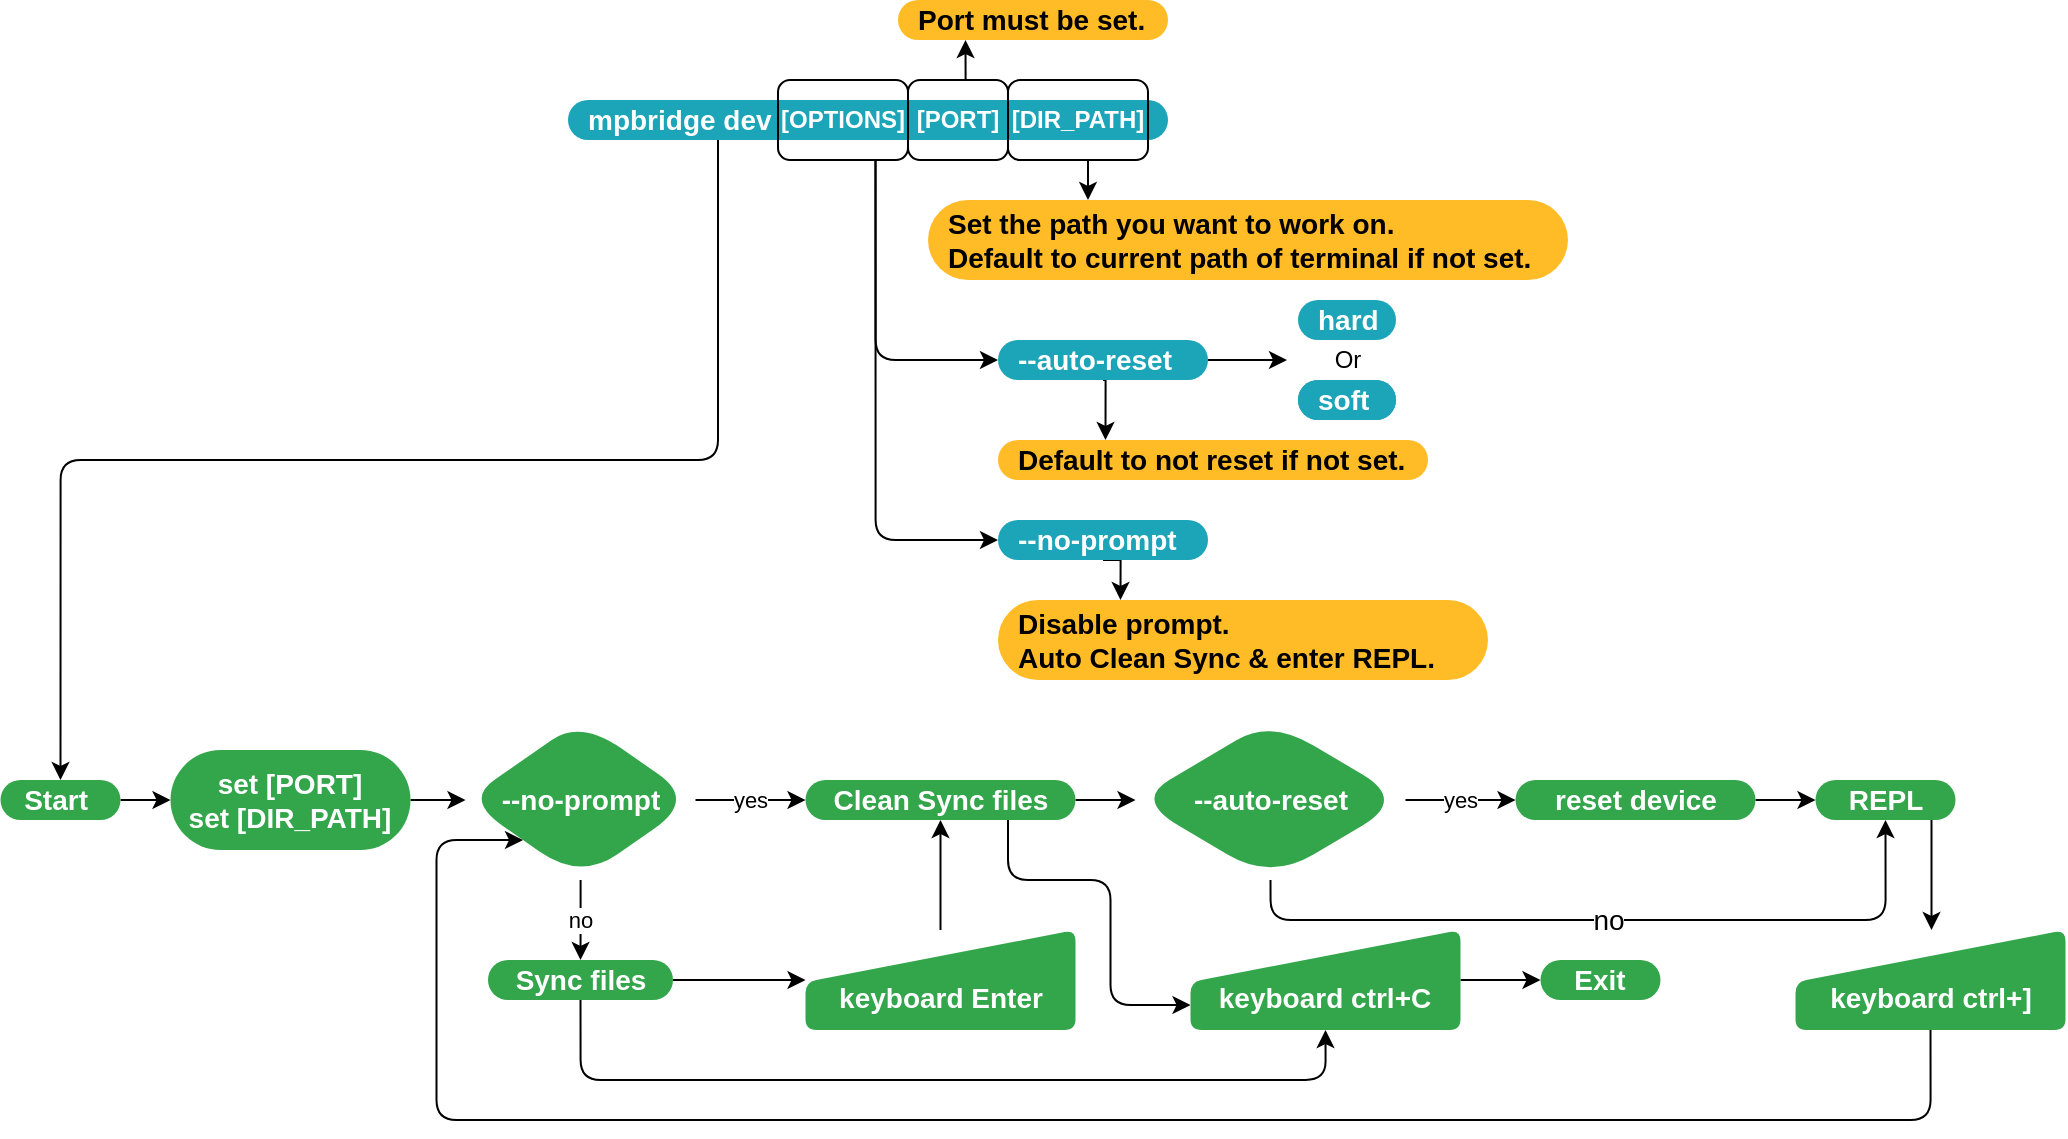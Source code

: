 <mxfile version="20.8.20" type="github" pages="5">
  <diagram name="Page-1" id="c7558073-3199-34d8-9f00-42111426c3f3">
    <mxGraphModel dx="1602" dy="1127" grid="1" gridSize="10" guides="1" tooltips="1" connect="1" arrows="1" fold="1" page="1" pageScale="1" pageWidth="826" pageHeight="1169" background="none" math="0" shadow="0">
      <root>
        <mxCell id="0" />
        <mxCell id="1" parent="0" />
        <mxCell id="varm7BmF9Hz2hoY3t86C-212" style="edgeStyle=orthogonalEdgeStyle;rounded=1;orthogonalLoop=1;jettySize=auto;html=1;exitX=0.25;exitY=1;exitDx=0;exitDy=0;entryX=0.5;entryY=0;entryDx=0;entryDy=0;labelBorderColor=none;fontSize=14;fontColor=#000000;" parent="1" source="varm7BmF9Hz2hoY3t86C-103" target="varm7BmF9Hz2hoY3t86C-161" edge="1">
          <mxGeometry relative="1" as="geometry" />
        </mxCell>
        <mxCell id="varm7BmF9Hz2hoY3t86C-103" value="mpbridge dev&amp;nbsp;&amp;nbsp;" style="rounded=1;whiteSpace=wrap;html=1;arcSize=50;strokeColor=none;strokeWidth=1;fillColor=#1CA5B8;fontColor=#ffffff;whiteSpace=wrap;align=left;verticalAlign=middle;spacingLeft=0;fontStyle=1;fontSize=14;spacing=10;" parent="1" vertex="1">
          <mxGeometry x="330" y="190" width="300" height="20" as="geometry" />
        </mxCell>
        <mxCell id="varm7BmF9Hz2hoY3t86C-105" value="Port must be set." style="rounded=1;whiteSpace=wrap;html=1;arcSize=50;strokeColor=none;strokeWidth=1;fillColor=#FFBC26;fontColor=#000000;whiteSpace=wrap;align=left;verticalAlign=middle;spacingLeft=0;fontStyle=1;fontSize=14;spacing=10;" parent="1" vertex="1">
          <mxGeometry x="495" y="140" width="135" height="20" as="geometry" />
        </mxCell>
        <mxCell id="varm7BmF9Hz2hoY3t86C-110" value="&lt;div&gt;Set the path you want to work on.&lt;/div&gt;&lt;div&gt;Default to current path of terminal if not set.&lt;/div&gt;" style="rounded=1;whiteSpace=wrap;html=1;arcSize=50;strokeColor=none;strokeWidth=1;fillColor=#FFBC26;fontColor=#000000;whiteSpace=wrap;align=left;verticalAlign=middle;spacingLeft=0;fontStyle=1;fontSize=14;spacing=10;" parent="1" vertex="1">
          <mxGeometry x="510" y="240" width="320" height="40" as="geometry" />
        </mxCell>
        <mxCell id="varm7BmF9Hz2hoY3t86C-157" style="edgeStyle=orthogonalEdgeStyle;rounded=0;orthogonalLoop=1;jettySize=auto;html=1;exitX=0.5;exitY=0;exitDx=0;exitDy=0;entryX=0.25;entryY=1;entryDx=0;entryDy=0;" parent="1" source="varm7BmF9Hz2hoY3t86C-122" target="varm7BmF9Hz2hoY3t86C-105" edge="1">
          <mxGeometry relative="1" as="geometry" />
        </mxCell>
        <mxCell id="varm7BmF9Hz2hoY3t86C-122" value="&lt;b&gt;&lt;font color=&quot;#ffffff&quot;&gt;[PORT]&lt;/font&gt;&lt;/b&gt;" style="rounded=1;whiteSpace=wrap;html=1;fillStyle=auto;fillColor=none;" parent="1" vertex="1">
          <mxGeometry x="500" y="180" width="50" height="40" as="geometry" />
        </mxCell>
        <mxCell id="varm7BmF9Hz2hoY3t86C-158" style="edgeStyle=orthogonalEdgeStyle;rounded=0;orthogonalLoop=1;jettySize=auto;html=1;exitX=0.5;exitY=1;exitDx=0;exitDy=0;entryX=0.25;entryY=0;entryDx=0;entryDy=0;" parent="1" source="varm7BmF9Hz2hoY3t86C-123" target="varm7BmF9Hz2hoY3t86C-110" edge="1">
          <mxGeometry relative="1" as="geometry" />
        </mxCell>
        <mxCell id="varm7BmF9Hz2hoY3t86C-123" value="&lt;b&gt;&lt;font color=&quot;#ffffff&quot;&gt;[DIR_PATH]&lt;/font&gt;&lt;/b&gt;" style="rounded=1;whiteSpace=wrap;html=1;fillStyle=auto;fillColor=none;" parent="1" vertex="1">
          <mxGeometry x="550" y="180" width="70" height="40" as="geometry" />
        </mxCell>
        <mxCell id="varm7BmF9Hz2hoY3t86C-130" style="edgeStyle=orthogonalEdgeStyle;rounded=1;orthogonalLoop=1;jettySize=auto;html=1;exitX=0.75;exitY=1;exitDx=0;exitDy=0;entryX=0;entryY=0.5;entryDx=0;entryDy=0;startArrow=none;" parent="1" source="varm7BmF9Hz2hoY3t86C-129" target="varm7BmF9Hz2hoY3t86C-133" edge="1">
          <mxGeometry relative="1" as="geometry">
            <mxPoint x="490" y="260" as="sourcePoint" />
            <mxPoint x="630" y="300.0" as="targetPoint" />
            <Array as="points">
              <mxPoint x="484" y="320" />
            </Array>
          </mxGeometry>
        </mxCell>
        <mxCell id="varm7BmF9Hz2hoY3t86C-151" style="edgeStyle=orthogonalEdgeStyle;rounded=1;orthogonalLoop=1;jettySize=auto;html=1;exitX=0.75;exitY=1;exitDx=0;exitDy=0;entryX=0;entryY=0.5;entryDx=0;entryDy=0;" parent="1" source="varm7BmF9Hz2hoY3t86C-129" target="varm7BmF9Hz2hoY3t86C-150" edge="1">
          <mxGeometry relative="1" as="geometry" />
        </mxCell>
        <mxCell id="varm7BmF9Hz2hoY3t86C-129" value="&lt;font color=&quot;#ffffff&quot;&gt;&lt;b&gt;[OPTIONS]&lt;/b&gt;&lt;/font&gt;" style="rounded=1;whiteSpace=wrap;html=1;fillStyle=auto;fillColor=none;" parent="1" vertex="1">
          <mxGeometry x="435" y="180" width="65" height="40" as="geometry" />
        </mxCell>
        <mxCell id="varm7BmF9Hz2hoY3t86C-146" style="edgeStyle=orthogonalEdgeStyle;rounded=0;orthogonalLoop=1;jettySize=auto;html=1;exitX=1;exitY=0.5;exitDx=0;exitDy=0;entryX=0;entryY=0.5;entryDx=0;entryDy=0;" parent="1" source="varm7BmF9Hz2hoY3t86C-133" target="varm7BmF9Hz2hoY3t86C-143" edge="1">
          <mxGeometry relative="1" as="geometry" />
        </mxCell>
        <mxCell id="varm7BmF9Hz2hoY3t86C-159" style="edgeStyle=orthogonalEdgeStyle;rounded=0;orthogonalLoop=1;jettySize=auto;html=1;exitX=0.5;exitY=1;exitDx=0;exitDy=0;entryX=0.25;entryY=0;entryDx=0;entryDy=0;" parent="1" source="varm7BmF9Hz2hoY3t86C-133" target="varm7BmF9Hz2hoY3t86C-147" edge="1">
          <mxGeometry relative="1" as="geometry" />
        </mxCell>
        <mxCell id="varm7BmF9Hz2hoY3t86C-133" value="--auto-reset" style="rounded=1;whiteSpace=wrap;html=1;fontSize=14;align=left;fillColor=#1CA5B8;strokeColor=none;fontColor=#ffffff;arcSize=50;strokeWidth=1;spacingLeft=0;fontStyle=1;spacing=10;" parent="1" vertex="1">
          <mxGeometry x="545" y="310" width="105" height="20" as="geometry" />
        </mxCell>
        <mxCell id="varm7BmF9Hz2hoY3t86C-144" value="" style="group" parent="1" vertex="1" connectable="0">
          <mxGeometry x="695" y="290" width="54.5" height="60" as="geometry" />
        </mxCell>
        <mxCell id="varm7BmF9Hz2hoY3t86C-137" value="soft" style="rounded=1;whiteSpace=wrap;html=1;fontSize=14;align=left;fillColor=#1CA5B8;strokeColor=none;fontColor=#ffffff;arcSize=50;strokeWidth=1;spacingLeft=0;fontStyle=1;spacing=10;" parent="varm7BmF9Hz2hoY3t86C-144" vertex="1">
          <mxGeometry y="40" width="49" height="20" as="geometry" />
        </mxCell>
        <mxCell id="varm7BmF9Hz2hoY3t86C-145" value="" style="group" parent="varm7BmF9Hz2hoY3t86C-144" vertex="1" connectable="0">
          <mxGeometry x="-5.5" width="60" height="60" as="geometry" />
        </mxCell>
        <mxCell id="varm7BmF9Hz2hoY3t86C-136" value="hard" style="rounded=1;whiteSpace=wrap;html=1;fontSize=14;align=left;fillColor=#1CA5B8;strokeColor=none;fontColor=#ffffff;arcSize=50;strokeWidth=1;spacingLeft=0;fontStyle=1;spacing=10;" parent="varm7BmF9Hz2hoY3t86C-145" vertex="1">
          <mxGeometry x="5.5" width="49" height="20" as="geometry" />
        </mxCell>
        <mxCell id="varm7BmF9Hz2hoY3t86C-142" value="soft" style="rounded=1;whiteSpace=wrap;html=1;fontSize=14;align=left;fillColor=#1CA5B8;strokeColor=none;fontColor=#ffffff;arcSize=50;strokeWidth=1;spacingLeft=0;fontStyle=1;spacing=10;" parent="varm7BmF9Hz2hoY3t86C-145" vertex="1">
          <mxGeometry x="5.5" y="40" width="49" height="20" as="geometry" />
        </mxCell>
        <mxCell id="varm7BmF9Hz2hoY3t86C-143" value="Or" style="text;html=1;strokeColor=none;fillColor=none;align=center;verticalAlign=middle;whiteSpace=wrap;rounded=0;" parent="varm7BmF9Hz2hoY3t86C-145" vertex="1">
          <mxGeometry y="15" width="60" height="30" as="geometry" />
        </mxCell>
        <mxCell id="varm7BmF9Hz2hoY3t86C-147" value="Default to not reset if not set." style="rounded=1;whiteSpace=wrap;html=1;arcSize=50;strokeColor=none;strokeWidth=1;fillColor=#FFBC26;fontColor=#000000;whiteSpace=wrap;align=left;verticalAlign=middle;spacingLeft=0;fontStyle=1;fontSize=14;spacing=10;" parent="1" vertex="1">
          <mxGeometry x="545" y="360" width="215" height="20" as="geometry" />
        </mxCell>
        <mxCell id="varm7BmF9Hz2hoY3t86C-160" style="edgeStyle=orthogonalEdgeStyle;rounded=0;orthogonalLoop=1;jettySize=auto;html=1;exitX=0.5;exitY=1;exitDx=0;exitDy=0;entryX=0.25;entryY=0;entryDx=0;entryDy=0;" parent="1" source="varm7BmF9Hz2hoY3t86C-150" target="varm7BmF9Hz2hoY3t86C-156" edge="1">
          <mxGeometry relative="1" as="geometry" />
        </mxCell>
        <mxCell id="varm7BmF9Hz2hoY3t86C-150" value="--no-prompt" style="rounded=1;whiteSpace=wrap;html=1;fontSize=14;align=left;fillColor=#1CA5B8;strokeColor=none;fontColor=#ffffff;arcSize=50;strokeWidth=1;spacingLeft=0;fontStyle=1;spacing=10;" parent="1" vertex="1">
          <mxGeometry x="545" y="400" width="105" height="20" as="geometry" />
        </mxCell>
        <mxCell id="varm7BmF9Hz2hoY3t86C-156" value="Disable prompt.&lt;br&gt;Auto&amp;nbsp;Clean Sync &amp;amp; enter&amp;nbsp;REPL." style="rounded=1;whiteSpace=wrap;html=1;arcSize=50;strokeColor=none;strokeWidth=1;fillColor=#FFBC26;fontColor=#000000;whiteSpace=wrap;align=left;verticalAlign=middle;spacingLeft=0;fontStyle=1;fontSize=14;spacing=10;" parent="1" vertex="1">
          <mxGeometry x="545" y="440" width="245" height="40" as="geometry" />
        </mxCell>
        <mxCell id="4ESGH94lrr7zL_kRy-XP-4" style="edgeStyle=orthogonalEdgeStyle;rounded=0;orthogonalLoop=1;jettySize=auto;html=1;exitX=1;exitY=0.5;exitDx=0;exitDy=0;entryX=0;entryY=0.5;entryDx=0;entryDy=0;fontColor=#FFFFFF;" parent="1" source="varm7BmF9Hz2hoY3t86C-161" target="4ESGH94lrr7zL_kRy-XP-1" edge="1">
          <mxGeometry relative="1" as="geometry" />
        </mxCell>
        <mxCell id="varm7BmF9Hz2hoY3t86C-161" value="Start&amp;nbsp;" style="rounded=1;whiteSpace=wrap;html=1;arcSize=50;strokeColor=none;strokeWidth=1;fillColor=#33A64C;fontColor=#FFFFFF;whiteSpace=wrap;align=center;verticalAlign=middle;spacingLeft=0;fontStyle=1;fontSize=14;spacing=10;fillStyle=auto;" parent="1" vertex="1">
          <mxGeometry x="46.25" y="530" width="60" height="20" as="geometry" />
        </mxCell>
        <mxCell id="varm7BmF9Hz2hoY3t86C-171" value="yes" style="edgeStyle=orthogonalEdgeStyle;rounded=1;orthogonalLoop=1;jettySize=auto;html=1;" parent="1" source="varm7BmF9Hz2hoY3t86C-168" target="varm7BmF9Hz2hoY3t86C-170" edge="1">
          <mxGeometry relative="1" as="geometry" />
        </mxCell>
        <mxCell id="varm7BmF9Hz2hoY3t86C-187" value="no" style="edgeStyle=orthogonalEdgeStyle;rounded=1;orthogonalLoop=1;jettySize=auto;html=1;labelBorderColor=none;fontColor=default;" parent="1" source="varm7BmF9Hz2hoY3t86C-168" target="varm7BmF9Hz2hoY3t86C-186" edge="1">
          <mxGeometry relative="1" as="geometry" />
        </mxCell>
        <mxCell id="varm7BmF9Hz2hoY3t86C-168" value="--no-prompt" style="rhombus;whiteSpace=wrap;html=1;fontSize=14;fillColor=#33A64C;strokeColor=none;fontColor=#FFFFFF;rounded=1;arcSize=50;strokeWidth=1;spacingLeft=0;fontStyle=1;spacing=10;fillStyle=auto;" parent="1" vertex="1">
          <mxGeometry x="278.75" y="500" width="115" height="80" as="geometry" />
        </mxCell>
        <mxCell id="varm7BmF9Hz2hoY3t86C-175" value="" style="edgeStyle=orthogonalEdgeStyle;rounded=1;orthogonalLoop=1;jettySize=auto;html=1;fontColor=#000000;" parent="1" source="varm7BmF9Hz2hoY3t86C-170" target="varm7BmF9Hz2hoY3t86C-174" edge="1">
          <mxGeometry relative="1" as="geometry" />
        </mxCell>
        <mxCell id="wGB_yLmu1SVpgj2lkMKc-12" style="edgeStyle=orthogonalEdgeStyle;rounded=1;orthogonalLoop=1;jettySize=auto;html=1;exitX=0.75;exitY=1;exitDx=0;exitDy=0;entryX=0;entryY=0.75;entryDx=0;entryDy=0;fontColor=#000000;" parent="1" source="varm7BmF9Hz2hoY3t86C-170" target="varm7BmF9Hz2hoY3t86C-204" edge="1">
          <mxGeometry relative="1" as="geometry">
            <Array as="points">
              <mxPoint x="550.25" y="580" />
              <mxPoint x="601.25" y="580" />
              <mxPoint x="601.25" y="643" />
            </Array>
          </mxGeometry>
        </mxCell>
        <mxCell id="varm7BmF9Hz2hoY3t86C-170" value="Clean Sync files" style="whiteSpace=wrap;html=1;fontSize=14;fillColor=#33A64C;strokeColor=none;fontColor=#FFFFFF;rounded=1;arcSize=50;strokeWidth=1;spacingLeft=0;fontStyle=1;spacing=10;fillStyle=auto;" parent="1" vertex="1">
          <mxGeometry x="448.75" y="530" width="135" height="20" as="geometry" />
        </mxCell>
        <mxCell id="varm7BmF9Hz2hoY3t86C-182" value="yes" style="edgeStyle=orthogonalEdgeStyle;rounded=1;orthogonalLoop=1;jettySize=auto;html=1;fontColor=default;labelBorderColor=none;" parent="1" source="varm7BmF9Hz2hoY3t86C-174" target="varm7BmF9Hz2hoY3t86C-181" edge="1">
          <mxGeometry relative="1" as="geometry" />
        </mxCell>
        <mxCell id="varm7BmF9Hz2hoY3t86C-199" value="no" style="edgeStyle=orthogonalEdgeStyle;rounded=1;orthogonalLoop=1;jettySize=auto;html=1;exitX=0.5;exitY=1;exitDx=0;exitDy=0;entryX=0.5;entryY=1;entryDx=0;entryDy=0;labelBorderColor=none;fontSize=14;fontColor=#000000;" parent="1" source="varm7BmF9Hz2hoY3t86C-174" target="varm7BmF9Hz2hoY3t86C-195" edge="1">
          <mxGeometry relative="1" as="geometry" />
        </mxCell>
        <mxCell id="varm7BmF9Hz2hoY3t86C-174" value="--auto-reset" style="rhombus;whiteSpace=wrap;html=1;fontSize=14;fillColor=#33A64C;strokeColor=none;fontColor=#FFFFFF;rounded=1;arcSize=50;strokeWidth=1;spacingLeft=0;fontStyle=1;spacing=10;fillStyle=auto;" parent="1" vertex="1">
          <mxGeometry x="613.75" y="500" width="135" height="80" as="geometry" />
        </mxCell>
        <mxCell id="varm7BmF9Hz2hoY3t86C-196" value="" style="edgeStyle=orthogonalEdgeStyle;rounded=1;orthogonalLoop=1;jettySize=auto;html=1;labelBorderColor=none;fontSize=14;fontColor=#FFFFFF;" parent="1" source="varm7BmF9Hz2hoY3t86C-181" target="varm7BmF9Hz2hoY3t86C-195" edge="1">
          <mxGeometry relative="1" as="geometry" />
        </mxCell>
        <mxCell id="varm7BmF9Hz2hoY3t86C-181" value="reset device" style="whiteSpace=wrap;html=1;fontSize=14;fillColor=#33A64C;strokeColor=none;fontColor=#FFFFFF;rounded=1;arcSize=50;strokeWidth=1;spacingLeft=0;fontStyle=1;spacing=10;fillStyle=auto;" parent="1" vertex="1">
          <mxGeometry x="803.75" y="530" width="120" height="20" as="geometry" />
        </mxCell>
        <mxCell id="varm7BmF9Hz2hoY3t86C-192" value="" style="edgeStyle=orthogonalEdgeStyle;rounded=1;orthogonalLoop=1;jettySize=auto;html=1;labelBorderColor=none;fontSize=14;fontColor=#FFFFFF;" parent="1" source="varm7BmF9Hz2hoY3t86C-186" target="varm7BmF9Hz2hoY3t86C-190" edge="1">
          <mxGeometry relative="1" as="geometry" />
        </mxCell>
        <mxCell id="wGB_yLmu1SVpgj2lkMKc-11" style="edgeStyle=orthogonalEdgeStyle;rounded=1;orthogonalLoop=1;jettySize=auto;html=1;exitX=0.5;exitY=1;exitDx=0;exitDy=0;entryX=0.5;entryY=1;entryDx=0;entryDy=0;fontColor=#000000;" parent="1" source="varm7BmF9Hz2hoY3t86C-186" target="varm7BmF9Hz2hoY3t86C-204" edge="1">
          <mxGeometry relative="1" as="geometry">
            <Array as="points">
              <mxPoint x="336.25" y="680" />
              <mxPoint x="708.25" y="680" />
            </Array>
          </mxGeometry>
        </mxCell>
        <mxCell id="varm7BmF9Hz2hoY3t86C-186" value="Sync files" style="rounded=1;whiteSpace=wrap;html=1;arcSize=50;strokeColor=none;strokeWidth=1;fillColor=#33A64C;fontColor=#FFFFFF;whiteSpace=wrap;align=center;verticalAlign=middle;spacingLeft=0;fontStyle=1;fontSize=14;spacing=10;fillStyle=auto;" parent="1" vertex="1">
          <mxGeometry x="290" y="620" width="92.5" height="20" as="geometry" />
        </mxCell>
        <mxCell id="varm7BmF9Hz2hoY3t86C-193" value="" style="edgeStyle=orthogonalEdgeStyle;rounded=1;orthogonalLoop=1;jettySize=auto;html=1;labelBorderColor=none;fontSize=14;fontColor=#FFFFFF;" parent="1" source="varm7BmF9Hz2hoY3t86C-190" target="varm7BmF9Hz2hoY3t86C-170" edge="1">
          <mxGeometry relative="1" as="geometry" />
        </mxCell>
        <mxCell id="varm7BmF9Hz2hoY3t86C-190" value="&lt;font color=&quot;#ffffff&quot; style=&quot;font-size: 14px;&quot;&gt;&lt;b&gt;&amp;nbsp; &amp;nbsp; &amp;nbsp; &lt;br&gt;keyboard Enter&lt;/b&gt;&lt;/font&gt;" style="html=1;strokeWidth=2;shape=manualInput;whiteSpace=wrap;rounded=1;size=26;arcSize=11;fillStyle=auto;strokeColor=none;fillColor=#33a64c;" parent="1" vertex="1">
          <mxGeometry x="448.75" y="605" width="135" height="50" as="geometry" />
        </mxCell>
        <mxCell id="varm7BmF9Hz2hoY3t86C-198" value="" style="edgeStyle=orthogonalEdgeStyle;rounded=1;orthogonalLoop=1;jettySize=auto;html=1;labelBorderColor=none;fontSize=14;fontColor=#FFFFFF;" parent="1" source="varm7BmF9Hz2hoY3t86C-195" target="varm7BmF9Hz2hoY3t86C-197" edge="1">
          <mxGeometry relative="1" as="geometry">
            <Array as="points">
              <mxPoint x="1011.75" y="580" />
              <mxPoint x="1011.75" y="580" />
            </Array>
          </mxGeometry>
        </mxCell>
        <mxCell id="varm7BmF9Hz2hoY3t86C-195" value="REPL" style="whiteSpace=wrap;html=1;fontSize=14;fillColor=#33A64C;strokeColor=none;fontColor=#FFFFFF;rounded=1;arcSize=50;strokeWidth=1;spacingLeft=0;fontStyle=1;spacing=10;fillStyle=auto;" parent="1" vertex="1">
          <mxGeometry x="953.75" y="530" width="70" height="20" as="geometry" />
        </mxCell>
        <mxCell id="4ESGH94lrr7zL_kRy-XP-3" style="edgeStyle=orthogonalEdgeStyle;rounded=1;orthogonalLoop=1;jettySize=auto;html=1;exitX=0.5;exitY=1;exitDx=0;exitDy=0;entryX=0;entryY=1;entryDx=0;entryDy=0;fontColor=#FFFFFF;" parent="1" source="varm7BmF9Hz2hoY3t86C-197" target="varm7BmF9Hz2hoY3t86C-168" edge="1">
          <mxGeometry relative="1" as="geometry">
            <Array as="points">
              <mxPoint x="1011.25" y="700" />
              <mxPoint x="264.25" y="700" />
              <mxPoint x="264.25" y="560" />
            </Array>
          </mxGeometry>
        </mxCell>
        <mxCell id="varm7BmF9Hz2hoY3t86C-197" value="&lt;font color=&quot;#ffffff&quot; style=&quot;font-size: 14px;&quot;&gt;&lt;b&gt;&amp;nbsp; &amp;nbsp; &amp;nbsp; &lt;br&gt;keyboard ctrl+]&lt;/b&gt;&lt;/font&gt;" style="html=1;strokeWidth=2;shape=manualInput;whiteSpace=wrap;rounded=1;size=26;arcSize=11;fillStyle=auto;strokeColor=none;fillColor=#33a64c;" parent="1" vertex="1">
          <mxGeometry x="943.75" y="605" width="135" height="50" as="geometry" />
        </mxCell>
        <mxCell id="varm7BmF9Hz2hoY3t86C-207" style="edgeStyle=orthogonalEdgeStyle;rounded=1;orthogonalLoop=1;jettySize=auto;html=1;exitX=1;exitY=0.5;exitDx=0;exitDy=0;entryX=0;entryY=0.5;entryDx=0;entryDy=0;labelBorderColor=none;fontSize=14;fontColor=#000000;" parent="1" source="varm7BmF9Hz2hoY3t86C-204" target="varm7BmF9Hz2hoY3t86C-206" edge="1">
          <mxGeometry relative="1" as="geometry" />
        </mxCell>
        <mxCell id="varm7BmF9Hz2hoY3t86C-204" value="&lt;font color=&quot;#ffffff&quot; style=&quot;font-size: 14px;&quot;&gt;&lt;b&gt;&amp;nbsp; &amp;nbsp; &amp;nbsp; &lt;br&gt;keyboard ctrl+C&lt;/b&gt;&lt;/font&gt;" style="html=1;strokeWidth=2;shape=manualInput;whiteSpace=wrap;rounded=1;size=26;arcSize=11;fillStyle=auto;strokeColor=none;fillColor=#33a64c;" parent="1" vertex="1">
          <mxGeometry x="641.25" y="605" width="135" height="50" as="geometry" />
        </mxCell>
        <mxCell id="varm7BmF9Hz2hoY3t86C-206" value="Exit" style="rounded=1;whiteSpace=wrap;html=1;arcSize=50;strokeColor=none;strokeWidth=1;fillColor=#33A64C;fontColor=#FFFFFF;whiteSpace=wrap;align=center;verticalAlign=middle;spacingLeft=0;fontStyle=1;fontSize=14;spacing=10;fillStyle=auto;" parent="1" vertex="1">
          <mxGeometry x="816.25" y="620" width="60" height="20" as="geometry" />
        </mxCell>
        <mxCell id="4ESGH94lrr7zL_kRy-XP-5" style="edgeStyle=orthogonalEdgeStyle;rounded=0;orthogonalLoop=1;jettySize=auto;html=1;exitX=1;exitY=0.5;exitDx=0;exitDy=0;entryX=0;entryY=0.5;entryDx=0;entryDy=0;fontColor=#FFFFFF;" parent="1" source="4ESGH94lrr7zL_kRy-XP-1" target="varm7BmF9Hz2hoY3t86C-168" edge="1">
          <mxGeometry relative="1" as="geometry" />
        </mxCell>
        <mxCell id="4ESGH94lrr7zL_kRy-XP-1" value="set [PORT]&lt;br&gt;set&amp;nbsp;[DIR_PATH]" style="whiteSpace=wrap;html=1;fontSize=14;fillColor=#33A64C;strokeColor=none;fontColor=#FFFFFF;rounded=1;arcSize=50;strokeWidth=1;spacingLeft=0;fontStyle=1;spacing=10;fillStyle=auto;" parent="1" vertex="1">
          <mxGeometry x="131.25" y="515" width="120" height="50" as="geometry" />
        </mxCell>
      </root>
    </mxGraphModel>
  </diagram>
  <diagram id="3utfsI1VflF9QZqchVde" name="Page-2">
    <mxGraphModel dx="961" dy="676" grid="1" gridSize="10" guides="1" tooltips="1" connect="1" arrows="1" fold="1" page="1" pageScale="1" pageWidth="827" pageHeight="1169" math="0" shadow="0">
      <root>
        <mxCell id="0" />
        <mxCell id="1" parent="0" />
        <mxCell id="WoEzrGaSntAcv9zGl9TD-2" value="mpbridge dev&amp;nbsp;&amp;nbsp;" style="rounded=1;whiteSpace=wrap;html=1;arcSize=50;strokeColor=none;strokeWidth=1;fillColor=#1CA5B8;fontColor=#ffffff;whiteSpace=wrap;align=left;verticalAlign=middle;spacingLeft=0;fontStyle=1;fontSize=14;spacing=10;" parent="1" vertex="1">
          <mxGeometry x="140" y="150" width="300" height="20" as="geometry" />
        </mxCell>
        <mxCell id="WoEzrGaSntAcv9zGl9TD-3" value="Port must be set." style="rounded=1;whiteSpace=wrap;html=1;arcSize=50;strokeColor=none;strokeWidth=1;fillColor=#FFBC26;fontColor=#000000;whiteSpace=wrap;align=left;verticalAlign=middle;spacingLeft=0;fontStyle=1;fontSize=14;spacing=10;" parent="1" vertex="1">
          <mxGeometry x="305" y="100" width="135" height="20" as="geometry" />
        </mxCell>
        <mxCell id="WoEzrGaSntAcv9zGl9TD-4" value="&lt;div&gt;Set the path you want to work on.&lt;/div&gt;&lt;div&gt;Default to current path of terminal if not set.&lt;/div&gt;" style="rounded=1;whiteSpace=wrap;html=1;arcSize=50;strokeColor=none;strokeWidth=1;fillColor=#FFBC26;fontColor=#000000;whiteSpace=wrap;align=left;verticalAlign=middle;spacingLeft=0;fontStyle=1;fontSize=14;spacing=10;" parent="1" vertex="1">
          <mxGeometry x="320" y="200" width="320" height="40" as="geometry" />
        </mxCell>
        <mxCell id="WoEzrGaSntAcv9zGl9TD-5" style="edgeStyle=orthogonalEdgeStyle;rounded=0;orthogonalLoop=1;jettySize=auto;html=1;exitX=0.5;exitY=0;exitDx=0;exitDy=0;entryX=0.25;entryY=1;entryDx=0;entryDy=0;" parent="1" source="WoEzrGaSntAcv9zGl9TD-6" target="WoEzrGaSntAcv9zGl9TD-3" edge="1">
          <mxGeometry relative="1" as="geometry" />
        </mxCell>
        <mxCell id="WoEzrGaSntAcv9zGl9TD-6" value="&lt;b&gt;&lt;font color=&quot;#ffffff&quot;&gt;[PORT]&lt;/font&gt;&lt;/b&gt;" style="rounded=1;whiteSpace=wrap;html=1;fillStyle=auto;fillColor=none;" parent="1" vertex="1">
          <mxGeometry x="310" y="140" width="50" height="40" as="geometry" />
        </mxCell>
        <mxCell id="WoEzrGaSntAcv9zGl9TD-7" style="edgeStyle=orthogonalEdgeStyle;rounded=0;orthogonalLoop=1;jettySize=auto;html=1;exitX=0.5;exitY=1;exitDx=0;exitDy=0;entryX=0.25;entryY=0;entryDx=0;entryDy=0;" parent="1" source="WoEzrGaSntAcv9zGl9TD-8" target="WoEzrGaSntAcv9zGl9TD-4" edge="1">
          <mxGeometry relative="1" as="geometry" />
        </mxCell>
        <mxCell id="WoEzrGaSntAcv9zGl9TD-8" value="&lt;b&gt;&lt;font color=&quot;#ffffff&quot;&gt;[DIR_PATH]&lt;/font&gt;&lt;/b&gt;" style="rounded=1;whiteSpace=wrap;html=1;fillStyle=auto;fillColor=none;" parent="1" vertex="1">
          <mxGeometry x="360" y="140" width="70" height="40" as="geometry" />
        </mxCell>
        <mxCell id="WoEzrGaSntAcv9zGl9TD-9" style="edgeStyle=orthogonalEdgeStyle;rounded=1;orthogonalLoop=1;jettySize=auto;html=1;exitX=0.75;exitY=1;exitDx=0;exitDy=0;entryX=0;entryY=0.5;entryDx=0;entryDy=0;startArrow=none;" parent="1" source="WoEzrGaSntAcv9zGl9TD-11" target="WoEzrGaSntAcv9zGl9TD-14" edge="1">
          <mxGeometry relative="1" as="geometry">
            <mxPoint x="300" y="220" as="sourcePoint" />
            <mxPoint x="440" y="260.0" as="targetPoint" />
            <Array as="points">
              <mxPoint x="294" y="280" />
            </Array>
          </mxGeometry>
        </mxCell>
        <mxCell id="WoEzrGaSntAcv9zGl9TD-10" style="edgeStyle=orthogonalEdgeStyle;rounded=1;orthogonalLoop=1;jettySize=auto;html=1;exitX=0.75;exitY=1;exitDx=0;exitDy=0;entryX=0;entryY=0.5;entryDx=0;entryDy=0;" parent="1" source="WoEzrGaSntAcv9zGl9TD-11" target="WoEzrGaSntAcv9zGl9TD-23" edge="1">
          <mxGeometry relative="1" as="geometry" />
        </mxCell>
        <mxCell id="WoEzrGaSntAcv9zGl9TD-11" value="&lt;font color=&quot;#ffffff&quot;&gt;&lt;b&gt;[OPTIONS]&lt;/b&gt;&lt;/font&gt;" style="rounded=1;whiteSpace=wrap;html=1;fillStyle=auto;fillColor=none;" parent="1" vertex="1">
          <mxGeometry x="245" y="140" width="65" height="40" as="geometry" />
        </mxCell>
        <mxCell id="WoEzrGaSntAcv9zGl9TD-12" style="edgeStyle=orthogonalEdgeStyle;rounded=0;orthogonalLoop=1;jettySize=auto;html=1;exitX=1;exitY=0.5;exitDx=0;exitDy=0;entryX=0;entryY=0.5;entryDx=0;entryDy=0;" parent="1" source="WoEzrGaSntAcv9zGl9TD-14" target="WoEzrGaSntAcv9zGl9TD-20" edge="1">
          <mxGeometry relative="1" as="geometry" />
        </mxCell>
        <mxCell id="WoEzrGaSntAcv9zGl9TD-13" style="edgeStyle=orthogonalEdgeStyle;rounded=0;orthogonalLoop=1;jettySize=auto;html=1;exitX=0.5;exitY=1;exitDx=0;exitDy=0;entryX=0.25;entryY=0;entryDx=0;entryDy=0;" parent="1" source="WoEzrGaSntAcv9zGl9TD-14" target="WoEzrGaSntAcv9zGl9TD-21" edge="1">
          <mxGeometry relative="1" as="geometry" />
        </mxCell>
        <mxCell id="WoEzrGaSntAcv9zGl9TD-14" value="--auto-reset" style="rounded=1;whiteSpace=wrap;html=1;fontSize=14;align=left;fillColor=#1CA5B8;strokeColor=none;fontColor=#ffffff;arcSize=50;strokeWidth=1;spacingLeft=0;fontStyle=1;spacing=10;" parent="1" vertex="1">
          <mxGeometry x="355" y="270" width="105" height="20" as="geometry" />
        </mxCell>
        <mxCell id="WoEzrGaSntAcv9zGl9TD-15" value="" style="group" parent="1" vertex="1" connectable="0">
          <mxGeometry x="505" y="250" width="54.5" height="60" as="geometry" />
        </mxCell>
        <mxCell id="WoEzrGaSntAcv9zGl9TD-16" value="soft" style="rounded=1;whiteSpace=wrap;html=1;fontSize=14;align=left;fillColor=#1CA5B8;strokeColor=none;fontColor=#ffffff;arcSize=50;strokeWidth=1;spacingLeft=0;fontStyle=1;spacing=10;" parent="WoEzrGaSntAcv9zGl9TD-15" vertex="1">
          <mxGeometry y="40" width="49" height="20" as="geometry" />
        </mxCell>
        <mxCell id="WoEzrGaSntAcv9zGl9TD-17" value="" style="group" parent="WoEzrGaSntAcv9zGl9TD-15" vertex="1" connectable="0">
          <mxGeometry x="-5.5" width="60" height="60" as="geometry" />
        </mxCell>
        <mxCell id="WoEzrGaSntAcv9zGl9TD-18" value="hard" style="rounded=1;whiteSpace=wrap;html=1;fontSize=14;align=left;fillColor=#1CA5B8;strokeColor=none;fontColor=#ffffff;arcSize=50;strokeWidth=1;spacingLeft=0;fontStyle=1;spacing=10;" parent="WoEzrGaSntAcv9zGl9TD-17" vertex="1">
          <mxGeometry x="5.5" width="49" height="20" as="geometry" />
        </mxCell>
        <mxCell id="WoEzrGaSntAcv9zGl9TD-19" value="soft" style="rounded=1;whiteSpace=wrap;html=1;fontSize=14;align=left;fillColor=#1CA5B8;strokeColor=none;fontColor=#ffffff;arcSize=50;strokeWidth=1;spacingLeft=0;fontStyle=1;spacing=10;" parent="WoEzrGaSntAcv9zGl9TD-17" vertex="1">
          <mxGeometry x="5.5" y="40" width="49" height="20" as="geometry" />
        </mxCell>
        <mxCell id="WoEzrGaSntAcv9zGl9TD-20" value="Or" style="text;html=1;strokeColor=none;fillColor=none;align=center;verticalAlign=middle;whiteSpace=wrap;rounded=0;" parent="WoEzrGaSntAcv9zGl9TD-17" vertex="1">
          <mxGeometry y="15" width="60" height="30" as="geometry" />
        </mxCell>
        <mxCell id="WoEzrGaSntAcv9zGl9TD-21" value="Default to not reset if not set." style="rounded=1;whiteSpace=wrap;html=1;arcSize=50;strokeColor=none;strokeWidth=1;fillColor=#FFBC26;fontColor=#000000;whiteSpace=wrap;align=left;verticalAlign=middle;spacingLeft=0;fontStyle=1;fontSize=14;spacing=10;" parent="1" vertex="1">
          <mxGeometry x="355" y="320" width="215" height="20" as="geometry" />
        </mxCell>
        <mxCell id="WoEzrGaSntAcv9zGl9TD-22" style="edgeStyle=orthogonalEdgeStyle;rounded=0;orthogonalLoop=1;jettySize=auto;html=1;exitX=0.5;exitY=1;exitDx=0;exitDy=0;entryX=0.25;entryY=0;entryDx=0;entryDy=0;" parent="1" source="WoEzrGaSntAcv9zGl9TD-23" target="WoEzrGaSntAcv9zGl9TD-24" edge="1">
          <mxGeometry relative="1" as="geometry" />
        </mxCell>
        <mxCell id="WoEzrGaSntAcv9zGl9TD-23" value="--no-prompt" style="rounded=1;whiteSpace=wrap;html=1;fontSize=14;align=left;fillColor=#1CA5B8;strokeColor=none;fontColor=#ffffff;arcSize=50;strokeWidth=1;spacingLeft=0;fontStyle=1;spacing=10;" parent="1" vertex="1">
          <mxGeometry x="355" y="360" width="105" height="20" as="geometry" />
        </mxCell>
        <mxCell id="WoEzrGaSntAcv9zGl9TD-24" value="Disable prompt.&lt;br&gt;Auto&amp;nbsp;Clean Sync &amp;amp; enter&amp;nbsp;REPL." style="rounded=1;whiteSpace=wrap;html=1;arcSize=50;strokeColor=none;strokeWidth=1;fillColor=#FFBC26;fontColor=#000000;whiteSpace=wrap;align=left;verticalAlign=middle;spacingLeft=0;fontStyle=1;fontSize=14;spacing=10;" parent="1" vertex="1">
          <mxGeometry x="355" y="400" width="245" height="40" as="geometry" />
        </mxCell>
        <mxCell id="WoEzrGaSntAcv9zGl9TD-55" style="edgeStyle=orthogonalEdgeStyle;rounded=0;orthogonalLoop=1;jettySize=auto;html=1;exitX=0.5;exitY=1;exitDx=0;exitDy=0;entryX=0.5;entryY=0;entryDx=0;entryDy=0;fontColor=#FFFFFF;" parent="1" source="WoEzrGaSntAcv9zGl9TD-26" target="WoEzrGaSntAcv9zGl9TD-51" edge="1">
          <mxGeometry relative="1" as="geometry" />
        </mxCell>
        <mxCell id="TDVEjBGRAASHHorFDKtL-6" style="edgeStyle=orthogonalEdgeStyle;rounded=0;orthogonalLoop=1;jettySize=auto;html=1;exitX=0.5;exitY=0;exitDx=0;exitDy=0;entryX=0.25;entryY=1;entryDx=0;entryDy=0;fontColor=#000000;" parent="1" source="WoEzrGaSntAcv9zGl9TD-26" target="WoEzrGaSntAcv9zGl9TD-2" edge="1">
          <mxGeometry relative="1" as="geometry" />
        </mxCell>
        <mxCell id="WoEzrGaSntAcv9zGl9TD-26" value="Start&amp;nbsp;" style="rounded=1;whiteSpace=wrap;html=1;arcSize=50;strokeColor=none;strokeWidth=1;fillColor=#33A64C;fontColor=#FFFFFF;whiteSpace=wrap;align=center;verticalAlign=middle;spacingLeft=0;fontStyle=1;fontSize=14;spacing=10;fillStyle=auto;" parent="1" vertex="1">
          <mxGeometry x="185.5" y="300" width="60" height="20" as="geometry" />
        </mxCell>
        <mxCell id="WoEzrGaSntAcv9zGl9TD-27" value="yes" style="edgeStyle=orthogonalEdgeStyle;rounded=1;orthogonalLoop=1;jettySize=auto;html=1;entryX=0.5;entryY=0;entryDx=0;entryDy=0;" parent="1" source="WoEzrGaSntAcv9zGl9TD-29" target="WoEzrGaSntAcv9zGl9TD-32" edge="1">
          <mxGeometry relative="1" as="geometry">
            <mxPoint x="368" y="540" as="targetPoint" />
          </mxGeometry>
        </mxCell>
        <mxCell id="WoEzrGaSntAcv9zGl9TD-28" value="no" style="edgeStyle=orthogonalEdgeStyle;rounded=1;orthogonalLoop=1;jettySize=auto;html=1;labelBorderColor=none;fontColor=default;" parent="1" source="WoEzrGaSntAcv9zGl9TD-29" target="WoEzrGaSntAcv9zGl9TD-40" edge="1">
          <mxGeometry relative="1" as="geometry" />
        </mxCell>
        <mxCell id="WoEzrGaSntAcv9zGl9TD-29" value="--no-prompt" style="rhombus;whiteSpace=wrap;html=1;fontSize=14;fillColor=#33A64C;strokeColor=none;fontColor=#FFFFFF;rounded=1;arcSize=50;strokeWidth=1;spacingLeft=0;fontStyle=1;spacing=10;fillStyle=auto;" parent="1" vertex="1">
          <mxGeometry x="158" y="410" width="115" height="80" as="geometry" />
        </mxCell>
        <mxCell id="TDVEjBGRAASHHorFDKtL-9" style="edgeStyle=orthogonalEdgeStyle;rounded=0;orthogonalLoop=1;jettySize=auto;html=1;exitX=0.75;exitY=1;exitDx=0;exitDy=0;entryX=1;entryY=0.5;entryDx=0;entryDy=0;fontColor=#000000;" parent="1" source="WoEzrGaSntAcv9zGl9TD-32" target="WoEzrGaSntAcv9zGl9TD-35" edge="1">
          <mxGeometry relative="1" as="geometry" />
        </mxCell>
        <mxCell id="TDVEjBGRAASHHorFDKtL-10" style="edgeStyle=orthogonalEdgeStyle;rounded=0;orthogonalLoop=1;jettySize=auto;html=1;exitX=0.5;exitY=1;exitDx=0;exitDy=0;entryX=0.5;entryY=0;entryDx=0;entryDy=0;fontColor=#000000;" parent="1" source="WoEzrGaSntAcv9zGl9TD-32" target="WoEzrGaSntAcv9zGl9TD-48" edge="1">
          <mxGeometry relative="1" as="geometry" />
        </mxCell>
        <mxCell id="WoEzrGaSntAcv9zGl9TD-32" value="Clean Sync files" style="whiteSpace=wrap;html=1;fontSize=14;fillColor=#33A64C;strokeColor=none;fontColor=#FFFFFF;rounded=1;arcSize=50;strokeWidth=1;spacingLeft=0;fontStyle=1;spacing=10;fillStyle=auto;" parent="1" vertex="1">
          <mxGeometry x="305" y="605" width="135" height="20" as="geometry" />
        </mxCell>
        <mxCell id="WoEzrGaSntAcv9zGl9TD-33" value="yes" style="edgeStyle=orthogonalEdgeStyle;rounded=1;orthogonalLoop=1;jettySize=auto;html=1;fontColor=default;labelBorderColor=none;exitX=0;exitY=0.5;exitDx=0;exitDy=0;" parent="1" source="WoEzrGaSntAcv9zGl9TD-35" target="WoEzrGaSntAcv9zGl9TD-37" edge="1">
          <mxGeometry x="0.194" relative="1" as="geometry">
            <mxPoint x="165.5" y="790" as="sourcePoint" />
            <Array as="points">
              <mxPoint x="111.5" y="780" />
            </Array>
            <mxPoint as="offset" />
          </mxGeometry>
        </mxCell>
        <mxCell id="WoEzrGaSntAcv9zGl9TD-62" value="&lt;font color=&quot;#000000&quot;&gt;no&lt;/font&gt;" style="edgeStyle=orthogonalEdgeStyle;rounded=0;orthogonalLoop=1;jettySize=auto;html=1;exitX=0.5;exitY=1;exitDx=0;exitDy=0;entryX=0.5;entryY=0;entryDx=0;entryDy=0;fontColor=#FFFFFF;" parent="1" source="WoEzrGaSntAcv9zGl9TD-35" target="WoEzrGaSntAcv9zGl9TD-44" edge="1">
          <mxGeometry relative="1" as="geometry" />
        </mxCell>
        <mxCell id="WoEzrGaSntAcv9zGl9TD-35" value="--auto-reset" style="rhombus;whiteSpace=wrap;html=1;fontSize=14;fillColor=#33A64C;strokeColor=none;fontColor=#FFFFFF;rounded=1;arcSize=50;strokeWidth=1;spacingLeft=0;fontStyle=1;spacing=10;fillStyle=auto;" parent="1" vertex="1">
          <mxGeometry x="150.5" y="740" width="135" height="80" as="geometry" />
        </mxCell>
        <mxCell id="WoEzrGaSntAcv9zGl9TD-36" value="" style="edgeStyle=orthogonalEdgeStyle;rounded=1;orthogonalLoop=1;jettySize=auto;html=1;labelBorderColor=none;fontSize=14;fontColor=#FFFFFF;" parent="1" source="WoEzrGaSntAcv9zGl9TD-37" target="WoEzrGaSntAcv9zGl9TD-44" edge="1">
          <mxGeometry relative="1" as="geometry" />
        </mxCell>
        <mxCell id="WoEzrGaSntAcv9zGl9TD-37" value="reset device" style="whiteSpace=wrap;html=1;fontSize=14;fillColor=#33A64C;strokeColor=none;fontColor=#FFFFFF;rounded=1;arcSize=50;strokeWidth=1;spacingLeft=0;fontStyle=1;spacing=10;fillStyle=auto;" parent="1" vertex="1">
          <mxGeometry x="55.5" y="860" width="106.25" height="20" as="geometry" />
        </mxCell>
        <mxCell id="TDVEjBGRAASHHorFDKtL-2" value="" style="edgeStyle=orthogonalEdgeStyle;rounded=0;orthogonalLoop=1;jettySize=auto;html=1;fontColor=#000000;" parent="1" source="WoEzrGaSntAcv9zGl9TD-40" target="WoEzrGaSntAcv9zGl9TD-42" edge="1">
          <mxGeometry relative="1" as="geometry">
            <Array as="points">
              <mxPoint x="215.5" y="590" />
              <mxPoint x="215.5" y="590" />
            </Array>
          </mxGeometry>
        </mxCell>
        <mxCell id="TDVEjBGRAASHHorFDKtL-11" style="edgeStyle=orthogonalEdgeStyle;rounded=0;orthogonalLoop=1;jettySize=auto;html=1;exitX=0;exitY=0.5;exitDx=0;exitDy=0;entryX=0;entryY=0.75;entryDx=0;entryDy=0;fontColor=#000000;" parent="1" source="WoEzrGaSntAcv9zGl9TD-40" target="WoEzrGaSntAcv9zGl9TD-48" edge="1">
          <mxGeometry relative="1" as="geometry" />
        </mxCell>
        <mxCell id="WoEzrGaSntAcv9zGl9TD-40" value="Sync files" style="rounded=1;whiteSpace=wrap;html=1;arcSize=50;strokeColor=none;strokeWidth=1;fillColor=#33A64C;fontColor=#FFFFFF;whiteSpace=wrap;align=center;verticalAlign=middle;spacingLeft=0;fontStyle=1;fontSize=14;spacing=10;fillStyle=auto;" parent="1" vertex="1">
          <mxGeometry x="169.25" y="540" width="92.5" height="20" as="geometry" />
        </mxCell>
        <mxCell id="TDVEjBGRAASHHorFDKtL-8" style="edgeStyle=orthogonalEdgeStyle;rounded=0;orthogonalLoop=1;jettySize=auto;html=1;exitX=1;exitY=0.5;exitDx=0;exitDy=0;fontColor=#000000;entryX=0;entryY=0.5;entryDx=0;entryDy=0;" parent="1" source="WoEzrGaSntAcv9zGl9TD-42" target="WoEzrGaSntAcv9zGl9TD-32" edge="1">
          <mxGeometry relative="1" as="geometry">
            <mxPoint x="300.0" y="615" as="targetPoint" />
          </mxGeometry>
        </mxCell>
        <mxCell id="WoEzrGaSntAcv9zGl9TD-42" value="&lt;font color=&quot;#ffffff&quot; style=&quot;font-size: 14px;&quot;&gt;&lt;b&gt;&amp;nbsp; &amp;nbsp; &amp;nbsp; &lt;br&gt;keyboard Enter&lt;/b&gt;&lt;/font&gt;" style="html=1;strokeWidth=2;shape=manualInput;whiteSpace=wrap;rounded=1;size=26;arcSize=11;fillStyle=auto;strokeColor=none;fillColor=#33a64c;" parent="1" vertex="1">
          <mxGeometry x="150.5" y="590" width="135" height="50" as="geometry" />
        </mxCell>
        <mxCell id="WoEzrGaSntAcv9zGl9TD-58" value="" style="edgeStyle=orthogonalEdgeStyle;rounded=0;orthogonalLoop=1;jettySize=auto;html=1;fontColor=#FFFFFF;" parent="1" source="WoEzrGaSntAcv9zGl9TD-44" target="WoEzrGaSntAcv9zGl9TD-46" edge="1">
          <mxGeometry relative="1" as="geometry" />
        </mxCell>
        <mxCell id="WoEzrGaSntAcv9zGl9TD-44" value="REPL" style="whiteSpace=wrap;html=1;fontSize=14;fillColor=#33A64C;strokeColor=none;fontColor=#FFFFFF;rounded=1;arcSize=50;strokeWidth=1;spacingLeft=0;fontStyle=1;spacing=10;fillStyle=auto;" parent="1" vertex="1">
          <mxGeometry x="183" y="860" width="70" height="20" as="geometry" />
        </mxCell>
        <mxCell id="TDVEjBGRAASHHorFDKtL-12" style="edgeStyle=orthogonalEdgeStyle;rounded=0;orthogonalLoop=1;jettySize=auto;html=1;exitX=0;exitY=0.75;exitDx=0;exitDy=0;entryX=0;entryY=0.5;entryDx=0;entryDy=0;fontColor=#000000;" parent="1" source="WoEzrGaSntAcv9zGl9TD-46" target="WoEzrGaSntAcv9zGl9TD-29" edge="1">
          <mxGeometry relative="1" as="geometry">
            <Array as="points">
              <mxPoint x="50" y="947" />
              <mxPoint x="50" y="450" />
            </Array>
          </mxGeometry>
        </mxCell>
        <mxCell id="WoEzrGaSntAcv9zGl9TD-46" value="&lt;font color=&quot;#ffffff&quot; style=&quot;font-size: 14px;&quot;&gt;&lt;b&gt;&amp;nbsp; &amp;nbsp; &amp;nbsp; &lt;br&gt;keyboard ctrl+]&lt;/b&gt;&lt;/font&gt;" style="html=1;strokeWidth=2;shape=manualInput;whiteSpace=wrap;rounded=1;size=26;arcSize=11;fillStyle=auto;strokeColor=none;fillColor=#33a64c;" parent="1" vertex="1">
          <mxGeometry x="150.5" y="909" width="135" height="50" as="geometry" />
        </mxCell>
        <mxCell id="WoEzrGaSntAcv9zGl9TD-47" style="edgeStyle=orthogonalEdgeStyle;rounded=1;orthogonalLoop=1;jettySize=auto;html=1;exitX=1;exitY=0.5;exitDx=0;exitDy=0;entryX=0;entryY=0.5;entryDx=0;entryDy=0;labelBorderColor=none;fontSize=14;fontColor=#000000;" parent="1" source="WoEzrGaSntAcv9zGl9TD-48" target="WoEzrGaSntAcv9zGl9TD-49" edge="1">
          <mxGeometry relative="1" as="geometry" />
        </mxCell>
        <mxCell id="WoEzrGaSntAcv9zGl9TD-48" value="&lt;font color=&quot;#ffffff&quot; style=&quot;font-size: 14px;&quot;&gt;&lt;b&gt;&amp;nbsp; &amp;nbsp; &amp;nbsp; &lt;br&gt;keyboard ctrl+C&lt;/b&gt;&lt;/font&gt;" style="html=1;strokeWidth=2;shape=manualInput;whiteSpace=wrap;rounded=1;size=26;arcSize=11;fillStyle=auto;strokeColor=none;fillColor=#33a64c;" parent="1" vertex="1">
          <mxGeometry x="145.5" y="680" width="140" height="50" as="geometry" />
        </mxCell>
        <mxCell id="WoEzrGaSntAcv9zGl9TD-49" value="Exit" style="rounded=1;whiteSpace=wrap;html=1;arcSize=50;strokeColor=none;strokeWidth=1;fillColor=#33A64C;fontColor=#FFFFFF;whiteSpace=wrap;align=center;verticalAlign=middle;spacingLeft=0;fontStyle=1;fontSize=14;spacing=10;fillStyle=auto;" parent="1" vertex="1">
          <mxGeometry x="310" y="695" width="60" height="20" as="geometry" />
        </mxCell>
        <mxCell id="WoEzrGaSntAcv9zGl9TD-56" style="edgeStyle=orthogonalEdgeStyle;rounded=0;orthogonalLoop=1;jettySize=auto;html=1;exitX=0.5;exitY=1;exitDx=0;exitDy=0;entryX=0.5;entryY=0;entryDx=0;entryDy=0;fontColor=#FFFFFF;" parent="1" source="WoEzrGaSntAcv9zGl9TD-51" target="WoEzrGaSntAcv9zGl9TD-29" edge="1">
          <mxGeometry relative="1" as="geometry" />
        </mxCell>
        <mxCell id="WoEzrGaSntAcv9zGl9TD-51" value="set [PORT]&lt;br&gt;set&amp;nbsp;[DIR_PATH]" style="whiteSpace=wrap;html=1;fontSize=14;fillColor=#33A64C;strokeColor=none;fontColor=#FFFFFF;rounded=1;arcSize=50;strokeWidth=1;spacingLeft=0;fontStyle=1;spacing=10;fillStyle=auto;" parent="1" vertex="1">
          <mxGeometry x="155.5" y="340" width="120" height="50" as="geometry" />
        </mxCell>
      </root>
    </mxGraphModel>
  </diagram>
  <diagram id="tLspm4iW1HW51QJCvs00" name="Page-3">
    <mxGraphModel dx="1373" dy="966" grid="1" gridSize="10" guides="1" tooltips="1" connect="1" arrows="1" fold="1" page="1" pageScale="1" pageWidth="827" pageHeight="1169" math="0" shadow="0">
      <root>
        <mxCell id="0" />
        <mxCell id="1" parent="0" />
        <mxCell id="6XR0rg1wRnxbFmO_zQej-1" style="edgeStyle=orthogonalEdgeStyle;rounded=1;orthogonalLoop=1;jettySize=auto;html=1;exitX=0.25;exitY=1;exitDx=0;exitDy=0;entryX=0.5;entryY=0;entryDx=0;entryDy=0;labelBorderColor=none;fontSize=14;fontColor=#000000;" edge="1" parent="1" source="6XR0rg1wRnxbFmO_zQej-2" target="6XR0rg1wRnxbFmO_zQej-26">
          <mxGeometry relative="1" as="geometry" />
        </mxCell>
        <mxCell id="6XR0rg1wRnxbFmO_zQej-2" value="mpbridge sync&amp;nbsp;&amp;nbsp;" style="rounded=1;whiteSpace=wrap;html=1;arcSize=50;strokeColor=none;strokeWidth=1;fillColor=#1CA5B8;fontColor=#ffffff;whiteSpace=wrap;align=left;verticalAlign=middle;spacingLeft=0;fontStyle=1;fontSize=14;spacing=10;" vertex="1" parent="1">
          <mxGeometry x="211.88" y="40" width="310" height="30" as="geometry" />
        </mxCell>
        <mxCell id="6XR0rg1wRnxbFmO_zQej-3" value="Port must be set." style="rounded=1;whiteSpace=wrap;html=1;arcSize=50;strokeColor=none;strokeWidth=1;fillColor=#FFBC26;fontColor=#000000;whiteSpace=wrap;align=left;verticalAlign=middle;spacingLeft=0;fontStyle=1;fontSize=14;spacing=10;" vertex="1" parent="1">
          <mxGeometry x="386.88" width="135" height="20" as="geometry" />
        </mxCell>
        <mxCell id="6XR0rg1wRnxbFmO_zQej-4" value="&lt;div&gt;Set the path you want to work on.&lt;/div&gt;&lt;div&gt;Default to current path of terminal if not set.&lt;/div&gt;" style="rounded=1;whiteSpace=wrap;html=1;arcSize=50;strokeColor=none;strokeWidth=1;fillColor=#FFBC26;fontColor=#000000;whiteSpace=wrap;align=left;verticalAlign=middle;spacingLeft=0;fontStyle=1;fontSize=14;spacing=10;" vertex="1" parent="1">
          <mxGeometry x="401.88" y="100" width="320" height="40" as="geometry" />
        </mxCell>
        <mxCell id="6XR0rg1wRnxbFmO_zQej-5" style="edgeStyle=orthogonalEdgeStyle;rounded=0;orthogonalLoop=1;jettySize=auto;html=1;exitX=0.5;exitY=0;exitDx=0;exitDy=0;entryX=0.25;entryY=1;entryDx=0;entryDy=0;" edge="1" parent="1" source="6XR0rg1wRnxbFmO_zQej-6" target="6XR0rg1wRnxbFmO_zQej-3">
          <mxGeometry relative="1" as="geometry" />
        </mxCell>
        <mxCell id="6XR0rg1wRnxbFmO_zQej-6" value="&lt;b&gt;&lt;font color=&quot;#ffffff&quot;&gt;[PORT]&lt;/font&gt;&lt;/b&gt;" style="rounded=1;whiteSpace=wrap;html=1;fillStyle=auto;fillColor=none;" vertex="1" parent="1">
          <mxGeometry x="391.88" y="35" width="50" height="40" as="geometry" />
        </mxCell>
        <mxCell id="6XR0rg1wRnxbFmO_zQej-7" style="edgeStyle=orthogonalEdgeStyle;rounded=0;orthogonalLoop=1;jettySize=auto;html=1;exitX=0.5;exitY=1;exitDx=0;exitDy=0;entryX=0.25;entryY=0;entryDx=0;entryDy=0;" edge="1" parent="1" source="6XR0rg1wRnxbFmO_zQej-8" target="6XR0rg1wRnxbFmO_zQej-4">
          <mxGeometry relative="1" as="geometry" />
        </mxCell>
        <mxCell id="6XR0rg1wRnxbFmO_zQej-8" value="&lt;b&gt;&lt;font color=&quot;#ffffff&quot;&gt;[DIR_PATH]&lt;/font&gt;&lt;/b&gt;" style="rounded=1;whiteSpace=wrap;html=1;fillStyle=auto;fillColor=none;" vertex="1" parent="1">
          <mxGeometry x="441.88" y="35" width="70" height="40" as="geometry" />
        </mxCell>
        <mxCell id="6XR0rg1wRnxbFmO_zQej-9" style="edgeStyle=orthogonalEdgeStyle;rounded=1;orthogonalLoop=1;jettySize=auto;html=1;exitX=0.75;exitY=1;exitDx=0;exitDy=0;entryX=0;entryY=0.5;entryDx=0;entryDy=0;startArrow=none;" edge="1" parent="1" source="6XR0rg1wRnxbFmO_zQej-11" target="6XR0rg1wRnxbFmO_zQej-14">
          <mxGeometry relative="1" as="geometry">
            <mxPoint x="381.88" y="120" as="sourcePoint" />
            <mxPoint x="521.88" y="160.0" as="targetPoint" />
            <Array as="points">
              <mxPoint x="375.88" y="180" />
            </Array>
          </mxGeometry>
        </mxCell>
        <mxCell id="6XR0rg1wRnxbFmO_zQej-11" value="&lt;font color=&quot;#ffffff&quot;&gt;&lt;b&gt;[OPTIONS]&lt;/b&gt;&lt;/font&gt;" style="rounded=1;whiteSpace=wrap;html=1;fillStyle=auto;fillColor=none;" vertex="1" parent="1">
          <mxGeometry x="326.88" y="35" width="65" height="40" as="geometry" />
        </mxCell>
        <mxCell id="6XR0rg1wRnxbFmO_zQej-66" value="" style="edgeStyle=orthogonalEdgeStyle;rounded=1;orthogonalLoop=1;jettySize=auto;html=1;" edge="1" parent="1" source="6XR0rg1wRnxbFmO_zQej-14" target="6XR0rg1wRnxbFmO_zQej-21">
          <mxGeometry relative="1" as="geometry" />
        </mxCell>
        <mxCell id="6XR0rg1wRnxbFmO_zQej-14" value="--clean or -c" style="rounded=1;whiteSpace=wrap;html=1;fontSize=14;align=left;fillColor=#1CA5B8;strokeColor=none;fontColor=#ffffff;arcSize=50;strokeWidth=1;spacingLeft=0;fontStyle=1;spacing=10;" vertex="1" parent="1">
          <mxGeometry x="436.88" y="170" width="105" height="20" as="geometry" />
        </mxCell>
        <mxCell id="6XR0rg1wRnxbFmO_zQej-21" value="Clean Sync files." style="rounded=1;whiteSpace=wrap;html=1;arcSize=50;strokeColor=none;strokeWidth=1;fillColor=#FFBC26;fontColor=#000000;whiteSpace=wrap;align=left;verticalAlign=middle;spacingLeft=0;fontStyle=1;fontSize=14;spacing=10;" vertex="1" parent="1">
          <mxGeometry x="421.88" y="220" width="135" height="20" as="geometry" />
        </mxCell>
        <mxCell id="6XR0rg1wRnxbFmO_zQej-25" style="edgeStyle=orthogonalEdgeStyle;rounded=0;orthogonalLoop=1;jettySize=auto;html=1;exitX=1;exitY=0.5;exitDx=0;exitDy=0;entryX=0;entryY=0.5;entryDx=0;entryDy=0;fontColor=#FFFFFF;" edge="1" parent="1" source="6XR0rg1wRnxbFmO_zQej-26" target="6XR0rg1wRnxbFmO_zQej-51">
          <mxGeometry relative="1" as="geometry" />
        </mxCell>
        <mxCell id="6XR0rg1wRnxbFmO_zQej-26" value="Start&amp;nbsp;" style="rounded=1;whiteSpace=wrap;html=1;arcSize=50;strokeColor=none;strokeWidth=1;fillColor=#33A64C;fontColor=#FFFFFF;whiteSpace=wrap;align=center;verticalAlign=middle;spacingLeft=0;fontStyle=1;fontSize=14;spacing=10;fillStyle=auto;" vertex="1" parent="1">
          <mxGeometry x="95.01" y="270" width="60" height="20" as="geometry" />
        </mxCell>
        <mxCell id="6XR0rg1wRnxbFmO_zQej-27" value="yes" style="edgeStyle=orthogonalEdgeStyle;rounded=1;orthogonalLoop=1;jettySize=auto;html=1;" edge="1" parent="1" source="6XR0rg1wRnxbFmO_zQej-29" target="6XR0rg1wRnxbFmO_zQej-32">
          <mxGeometry relative="1" as="geometry" />
        </mxCell>
        <mxCell id="6XR0rg1wRnxbFmO_zQej-28" value="no" style="edgeStyle=orthogonalEdgeStyle;rounded=1;orthogonalLoop=1;jettySize=auto;html=1;labelBorderColor=none;fontColor=default;" edge="1" parent="1" source="6XR0rg1wRnxbFmO_zQej-29" target="6XR0rg1wRnxbFmO_zQej-40">
          <mxGeometry x="0.523" relative="1" as="geometry">
            <Array as="points">
              <mxPoint x="384.76" y="330" />
              <mxPoint x="552.76" y="330" />
            </Array>
            <mxPoint as="offset" />
          </mxGeometry>
        </mxCell>
        <mxCell id="6XR0rg1wRnxbFmO_zQej-29" value="--clean &lt;br&gt;or&lt;br&gt;&amp;nbsp;-c" style="rhombus;whiteSpace=wrap;html=1;fontSize=14;fillColor=#33A64C;strokeColor=none;fontColor=#FFFFFF;rounded=1;arcSize=50;strokeWidth=1;spacingLeft=0;fontStyle=1;spacing=10;fillStyle=auto;" vertex="1" parent="1">
          <mxGeometry x="327.51" y="240" width="115" height="80" as="geometry" />
        </mxCell>
        <mxCell id="6XR0rg1wRnxbFmO_zQej-65" style="edgeStyle=orthogonalEdgeStyle;rounded=1;orthogonalLoop=1;jettySize=auto;html=1;exitX=1;exitY=0.5;exitDx=0;exitDy=0;entryX=0;entryY=0.5;entryDx=0;entryDy=0;" edge="1" parent="1" source="6XR0rg1wRnxbFmO_zQej-32" target="6XR0rg1wRnxbFmO_zQej-49">
          <mxGeometry relative="1" as="geometry" />
        </mxCell>
        <mxCell id="6XR0rg1wRnxbFmO_zQej-32" value="Clean Sync files" style="whiteSpace=wrap;html=1;fontSize=14;fillColor=#33A64C;strokeColor=none;fontColor=#FFFFFF;rounded=1;arcSize=50;strokeWidth=1;spacingLeft=0;fontStyle=1;spacing=10;fillStyle=auto;" vertex="1" parent="1">
          <mxGeometry x="497.51" y="270" width="135" height="20" as="geometry" />
        </mxCell>
        <mxCell id="6XR0rg1wRnxbFmO_zQej-64" style="edgeStyle=orthogonalEdgeStyle;rounded=1;orthogonalLoop=1;jettySize=auto;html=1;exitX=1;exitY=0.5;exitDx=0;exitDy=0;entryX=0.5;entryY=1;entryDx=0;entryDy=0;" edge="1" parent="1" source="6XR0rg1wRnxbFmO_zQej-40" target="6XR0rg1wRnxbFmO_zQej-49">
          <mxGeometry relative="1" as="geometry" />
        </mxCell>
        <mxCell id="6XR0rg1wRnxbFmO_zQej-40" value="Sync files" style="rounded=1;whiteSpace=wrap;html=1;arcSize=50;strokeColor=none;strokeWidth=1;fillColor=#33A64C;fontColor=#FFFFFF;whiteSpace=wrap;align=center;verticalAlign=middle;spacingLeft=0;fontStyle=1;fontSize=14;spacing=10;fillStyle=auto;" vertex="1" parent="1">
          <mxGeometry x="497.51" y="320" width="92.5" height="20" as="geometry" />
        </mxCell>
        <mxCell id="6XR0rg1wRnxbFmO_zQej-49" value="Exit" style="rounded=1;whiteSpace=wrap;html=1;arcSize=50;strokeColor=none;strokeWidth=1;fillColor=#33A64C;fontColor=#FFFFFF;whiteSpace=wrap;align=center;verticalAlign=middle;spacingLeft=0;fontStyle=1;fontSize=14;spacing=10;fillStyle=auto;" vertex="1" parent="1">
          <mxGeometry x="661.88" y="270" width="60" height="20" as="geometry" />
        </mxCell>
        <mxCell id="6XR0rg1wRnxbFmO_zQej-50" style="edgeStyle=orthogonalEdgeStyle;rounded=0;orthogonalLoop=1;jettySize=auto;html=1;exitX=1;exitY=0.5;exitDx=0;exitDy=0;entryX=0;entryY=0.5;entryDx=0;entryDy=0;fontColor=#FFFFFF;" edge="1" parent="1" source="6XR0rg1wRnxbFmO_zQej-51" target="6XR0rg1wRnxbFmO_zQej-29">
          <mxGeometry relative="1" as="geometry" />
        </mxCell>
        <mxCell id="6XR0rg1wRnxbFmO_zQej-51" value="set [PORT]&lt;br&gt;set&amp;nbsp;[DIR_PATH]" style="whiteSpace=wrap;html=1;fontSize=14;fillColor=#33A64C;strokeColor=none;fontColor=#FFFFFF;rounded=1;arcSize=50;strokeWidth=1;spacingLeft=0;fontStyle=1;spacing=10;fillStyle=auto;" vertex="1" parent="1">
          <mxGeometry x="180.01" y="255" width="120" height="50" as="geometry" />
        </mxCell>
      </root>
    </mxGraphModel>
  </diagram>
  <diagram id="_Kld_-4yB36tCiyzd0Gu" name="Page-4">
    <mxGraphModel dx="801" dy="563" grid="1" gridSize="10" guides="1" tooltips="1" connect="1" arrows="1" fold="1" page="1" pageScale="1" pageWidth="827" pageHeight="1169" math="0" shadow="0">
      <root>
        <mxCell id="0" />
        <mxCell id="1" parent="0" />
        <mxCell id="pwew81gO779MX-6mZWK2-1" value="" style="edgeStyle=orthogonalEdgeStyle;rounded=1;orthogonalLoop=1;jettySize=auto;html=1;" edge="1" parent="1" source="BDJT-FSEPmB3L_fU_Y0J-12" target="AylMCOlQZiBIWTEO5aXp-2">
          <mxGeometry relative="1" as="geometry" />
        </mxCell>
        <mxCell id="BDJT-FSEPmB3L_fU_Y0J-12" value="Start" style="rounded=1;whiteSpace=wrap;html=1;arcSize=50;strokeColor=none;strokeWidth=1;fillColor=#DB2843;fontColor=#FFFFFF;whiteSpace=wrap;align=center;verticalAlign=middle;spacingLeft=0;fontStyle=1;fontSize=14;spacing=10;fillStyle=auto;" vertex="1" parent="1">
          <mxGeometry x="10" y="175.06" width="92.5" height="20" as="geometry" />
        </mxCell>
        <mxCell id="hLPXcxWM0eQVf6KEzY4e-64" style="edgeStyle=orthogonalEdgeStyle;rounded=1;jumpStyle=arc;orthogonalLoop=1;jettySize=auto;html=1;exitX=1;exitY=0.5;exitDx=0;exitDy=0;entryX=0;entryY=0.5;entryDx=0;entryDy=0;strokeColor=#000000;endArrow=classic;endFill=1;" edge="1" parent="1" source="AylMCOlQZiBIWTEO5aXp-2" target="hLPXcxWM0eQVf6KEzY4e-6">
          <mxGeometry relative="1" as="geometry" />
        </mxCell>
        <mxCell id="AylMCOlQZiBIWTEO5aXp-2" value="get file and dir list from local and&lt;br&gt;device" style="whiteSpace=wrap;html=1;fontSize=14;fillColor=#DB2843;strokeColor=none;fontColor=#FFFFFF;rounded=1;arcSize=50;strokeWidth=1;spacingLeft=0;fontStyle=1;spacing=10;fillStyle=auto;" vertex="1" parent="1">
          <mxGeometry x="130" y="147.59" width="110" height="74.94" as="geometry" />
        </mxCell>
        <mxCell id="hLPXcxWM0eQVf6KEzY4e-33" value="yes" style="edgeStyle=orthogonalEdgeStyle;rounded=1;jumpStyle=arc;orthogonalLoop=1;jettySize=auto;html=1;strokeColor=#000000;endArrow=classic;endFill=1;" edge="1" parent="1" source="YOnJV_YKPxUbhP79yvrs-2" target="hLPXcxWM0eQVf6KEzY4e-32">
          <mxGeometry relative="1" as="geometry" />
        </mxCell>
        <mxCell id="hLPXcxWM0eQVf6KEzY4e-37" value="no" style="edgeStyle=orthogonalEdgeStyle;rounded=1;jumpStyle=arc;orthogonalLoop=1;jettySize=auto;html=1;exitX=0.5;exitY=1;exitDx=0;exitDy=0;entryX=0;entryY=0.5;entryDx=0;entryDy=0;strokeColor=#000000;endArrow=classic;endFill=1;" edge="1" parent="1" source="YOnJV_YKPxUbhP79yvrs-2" target="hLPXcxWM0eQVf6KEzY4e-36">
          <mxGeometry relative="1" as="geometry" />
        </mxCell>
        <mxCell id="YOnJV_YKPxUbhP79yvrs-2" value="Clean Sync files" style="rhombus;whiteSpace=wrap;html=1;fontSize=14;fillColor=#DB2843;strokeColor=none;fontColor=#FFFFFF;rounded=1;arcSize=50;strokeWidth=1;spacingLeft=0;fontStyle=1;spacing=10;fillStyle=auto;" vertex="1" parent="1">
          <mxGeometry x="984.37" width="120" height="80" as="geometry" />
        </mxCell>
        <mxCell id="hLPXcxWM0eQVf6KEzY4e-14" style="edgeStyle=orthogonalEdgeStyle;rounded=1;orthogonalLoop=1;jettySize=auto;html=1;exitX=0.5;exitY=1;exitDx=0;exitDy=0;entryX=0;entryY=0.5;entryDx=0;entryDy=0;jumpStyle=arc;" edge="1" parent="1" source="YOnJV_YKPxUbhP79yvrs-6" target="hLPXcxWM0eQVf6KEzY4e-47">
          <mxGeometry relative="1" as="geometry">
            <mxPoint x="980.62" y="320" as="targetPoint" />
            <Array as="points">
              <mxPoint x="770.62" y="180" />
              <mxPoint x="900.62" y="180" />
              <mxPoint x="900.62" y="290" />
            </Array>
          </mxGeometry>
        </mxCell>
        <mxCell id="hLPXcxWM0eQVf6KEzY4e-15" value="no" style="edgeLabel;html=1;align=center;verticalAlign=middle;resizable=0;points=[];" vertex="1" connectable="0" parent="hLPXcxWM0eQVf6KEzY4e-14">
          <mxGeometry x="-0.583" y="1" relative="1" as="geometry">
            <mxPoint x="-29" y="1" as="offset" />
          </mxGeometry>
        </mxCell>
        <mxCell id="hLPXcxWM0eQVf6KEzY4e-26" value="yes" style="edgeStyle=orthogonalEdgeStyle;rounded=1;jumpStyle=arc;orthogonalLoop=1;jettySize=auto;html=1;exitX=1;exitY=0.5;exitDx=0;exitDy=0;endArrow=none;endFill=0;strokeColor=#FF6666;" edge="1" parent="1" source="YOnJV_YKPxUbhP79yvrs-6">
          <mxGeometry relative="1" as="geometry">
            <mxPoint x="890.62" y="120" as="targetPoint" />
            <mxPoint as="offset" />
          </mxGeometry>
        </mxCell>
        <mxCell id="YOnJV_YKPxUbhP79yvrs-6" value="exist in the device" style="rhombus;whiteSpace=wrap;html=1;fontSize=14;fillColor=#DB2843;strokeColor=none;fontColor=#FFFFFF;rounded=1;arcSize=50;strokeWidth=1;spacingLeft=0;fontStyle=1;spacing=10;fillStyle=auto;" vertex="1" parent="1">
          <mxGeometry x="710.62" y="80" width="120" height="80" as="geometry" />
        </mxCell>
        <mxCell id="hLPXcxWM0eQVf6KEzY4e-16" style="edgeStyle=orthogonalEdgeStyle;rounded=1;orthogonalLoop=1;jettySize=auto;html=1;exitX=0.5;exitY=1;exitDx=0;exitDy=0;entryX=0;entryY=0.5;entryDx=0;entryDy=0;jumpStyle=arc;strokeColor=#000000;" edge="1" parent="1" source="hLPXcxWM0eQVf6KEzY4e-1" target="YOnJV_YKPxUbhP79yvrs-2">
          <mxGeometry relative="1" as="geometry">
            <mxPoint x="1010.62" y="320" as="targetPoint" />
            <Array as="points">
              <mxPoint x="770.62" y="320" />
              <mxPoint x="880.62" y="320" />
              <mxPoint x="880.62" y="40" />
            </Array>
          </mxGeometry>
        </mxCell>
        <mxCell id="hLPXcxWM0eQVf6KEzY4e-17" value="no" style="edgeLabel;html=1;align=center;verticalAlign=middle;resizable=0;points=[];" vertex="1" connectable="0" parent="hLPXcxWM0eQVf6KEzY4e-16">
          <mxGeometry x="-0.51" y="-1" relative="1" as="geometry">
            <mxPoint x="-56" y="-1" as="offset" />
          </mxGeometry>
        </mxCell>
        <mxCell id="hLPXcxWM0eQVf6KEzY4e-1" value="exist in the local" style="rhombus;whiteSpace=wrap;html=1;fontSize=14;fillColor=#DB2843;strokeColor=none;fontColor=#FFFFFF;rounded=1;arcSize=50;strokeWidth=1;spacingLeft=0;fontStyle=1;spacing=10;fillStyle=auto;" vertex="1" parent="1">
          <mxGeometry x="710.62" y="220" width="120" height="80" as="geometry" />
        </mxCell>
        <mxCell id="hLPXcxWM0eQVf6KEzY4e-8" value="no" style="edgeStyle=orthogonalEdgeStyle;rounded=1;orthogonalLoop=1;jettySize=auto;html=1;entryX=0;entryY=0.5;entryDx=0;entryDy=0;" edge="1" parent="1" source="hLPXcxWM0eQVf6KEzY4e-6" target="hLPXcxWM0eQVf6KEzY4e-63">
          <mxGeometry relative="1" as="geometry">
            <mxPoint x="440.62" y="235.15" as="targetPoint" />
          </mxGeometry>
        </mxCell>
        <mxCell id="hLPXcxWM0eQVf6KEzY4e-46" value="yes" style="edgeStyle=orthogonalEdgeStyle;rounded=1;jumpStyle=arc;orthogonalLoop=1;jettySize=auto;html=1;strokeColor=#000000;endArrow=classic;endFill=1;" edge="1" parent="1" source="hLPXcxWM0eQVf6KEzY4e-6" target="hLPXcxWM0eQVf6KEzY4e-45">
          <mxGeometry relative="1" as="geometry" />
        </mxCell>
        <mxCell id="hLPXcxWM0eQVf6KEzY4e-6" value="all files and dirs checked" style="rhombus;whiteSpace=wrap;html=1;fontSize=14;fillColor=#DB2843;strokeColor=none;fontColor=#FFFFFF;rounded=1;arcSize=50;strokeWidth=1;spacingLeft=0;fontStyle=1;spacing=10;fillStyle=auto;" vertex="1" parent="1">
          <mxGeometry x="269.62" y="142.56" width="147.5" height="85" as="geometry" />
        </mxCell>
        <mxCell id="hLPXcxWM0eQVf6KEzY4e-39" value="" style="edgeStyle=orthogonalEdgeStyle;rounded=1;jumpStyle=arc;orthogonalLoop=1;jettySize=auto;html=1;strokeColor=#000000;endArrow=classic;endFill=1;" edge="1" parent="1" source="hLPXcxWM0eQVf6KEzY4e-23" target="hLPXcxWM0eQVf6KEzY4e-38">
          <mxGeometry relative="1" as="geometry" />
        </mxCell>
        <mxCell id="hLPXcxWM0eQVf6KEzY4e-23" value="hash" style="whiteSpace=wrap;html=1;fontSize=14;fillColor=#DB2843;strokeColor=none;fontColor=#FFFFFF;rounded=1;arcSize=50;strokeWidth=1;spacingLeft=0;fontStyle=1;spacing=10;fillStyle=auto;" vertex="1" parent="1">
          <mxGeometry x="1007.5" y="160" width="73.75" height="60" as="geometry" />
        </mxCell>
        <mxCell id="hLPXcxWM0eQVf6KEzY4e-28" value="yes" style="edgeStyle=orthogonalEdgeStyle;rounded=1;jumpStyle=arc;orthogonalLoop=1;jettySize=auto;html=1;exitX=1;exitY=0.5;exitDx=0;exitDy=0;endArrow=none;endFill=0;strokeColor=#FF6666;" edge="1" parent="1" source="hLPXcxWM0eQVf6KEzY4e-1">
          <mxGeometry x="-0.333" relative="1" as="geometry">
            <mxPoint x="890.62" y="260" as="targetPoint" />
            <mxPoint x="840.62" y="130" as="sourcePoint" />
            <mxPoint as="offset" />
            <Array as="points">
              <mxPoint x="850.62" y="260" />
              <mxPoint x="850.62" y="260" />
            </Array>
          </mxGeometry>
        </mxCell>
        <mxCell id="hLPXcxWM0eQVf6KEzY4e-29" value="" style="endArrow=none;html=1;rounded=1;jumpStyle=arc;entryX=0;entryY=0.5;entryDx=0;entryDy=0;edgeStyle=orthogonalEdgeStyle;strokeColor=#FF6666;" edge="1" parent="1" target="hLPXcxWM0eQVf6KEzY4e-23">
          <mxGeometry width="50" height="50" relative="1" as="geometry">
            <mxPoint x="890.62" y="120" as="sourcePoint" />
            <mxPoint x="970.62" y="110" as="targetPoint" />
          </mxGeometry>
        </mxCell>
        <mxCell id="hLPXcxWM0eQVf6KEzY4e-30" value="" style="endArrow=classic;html=1;rounded=1;jumpStyle=arc;entryX=0;entryY=0.5;entryDx=0;entryDy=0;edgeStyle=orthogonalEdgeStyle;endFill=1;strokeColor=#FF6666;" edge="1" parent="1" target="hLPXcxWM0eQVf6KEzY4e-23">
          <mxGeometry width="50" height="50" relative="1" as="geometry">
            <mxPoint x="890.62" y="260" as="sourcePoint" />
            <mxPoint x="860.62" y="150" as="targetPoint" />
            <Array as="points">
              <mxPoint x="950" y="260" />
              <mxPoint x="950" y="190" />
            </Array>
          </mxGeometry>
        </mxCell>
        <mxCell id="hLPXcxWM0eQVf6KEzY4e-31" value="" style="endArrow=classic;html=1;rounded=1;jumpStyle=arc;edgeStyle=orthogonalEdgeStyle;strokeColor=#FF6666;entryX=0;entryY=0.5;entryDx=0;entryDy=0;" edge="1" parent="1" target="YOnJV_YKPxUbhP79yvrs-2">
          <mxGeometry width="50" height="50" relative="1" as="geometry">
            <mxPoint x="890.62" y="120" as="sourcePoint" />
            <mxPoint x="950.62" y="70" as="targetPoint" />
            <Array as="points">
              <mxPoint x="910.62" y="120" />
              <mxPoint x="910.62" y="40" />
            </Array>
          </mxGeometry>
        </mxCell>
        <mxCell id="hLPXcxWM0eQVf6KEzY4e-58" style="edgeStyle=orthogonalEdgeStyle;rounded=1;jumpStyle=arc;orthogonalLoop=1;jettySize=auto;html=1;exitX=1;exitY=0.5;exitDx=0;exitDy=0;strokeColor=#000000;endArrow=none;endFill=0;" edge="1" parent="1" source="hLPXcxWM0eQVf6KEzY4e-32">
          <mxGeometry relative="1" as="geometry">
            <mxPoint x="1290.62" y="140" as="targetPoint" />
          </mxGeometry>
        </mxCell>
        <mxCell id="hLPXcxWM0eQVf6KEzY4e-32" value="delete file or dir on device" style="whiteSpace=wrap;html=1;fontSize=14;fillColor=#DB2843;strokeColor=none;fontColor=#FFFFFF;rounded=1;arcSize=50;strokeWidth=1;spacingLeft=0;fontStyle=1;spacing=10;fillStyle=auto;" vertex="1" parent="1">
          <mxGeometry x="1160.62" y="10" width="110" height="60" as="geometry" />
        </mxCell>
        <mxCell id="hLPXcxWM0eQVf6KEzY4e-57" style="edgeStyle=orthogonalEdgeStyle;rounded=1;jumpStyle=arc;orthogonalLoop=1;jettySize=auto;html=1;exitX=1;exitY=0.5;exitDx=0;exitDy=0;strokeColor=#000000;endArrow=none;endFill=0;" edge="1" parent="1" source="hLPXcxWM0eQVf6KEzY4e-36">
          <mxGeometry relative="1" as="geometry">
            <mxPoint x="1290.62" y="240" as="targetPoint" />
          </mxGeometry>
        </mxCell>
        <mxCell id="hLPXcxWM0eQVf6KEzY4e-36" value="copy file or dir from device to local" style="whiteSpace=wrap;html=1;fontSize=14;fillColor=#DB2843;strokeColor=none;fontColor=#FFFFFF;rounded=1;arcSize=50;strokeWidth=1;spacingLeft=0;fontStyle=1;spacing=10;fillStyle=auto;" vertex="1" parent="1">
          <mxGeometry x="1114.37" y="80" width="156.25" height="60" as="geometry" />
        </mxCell>
        <mxCell id="hLPXcxWM0eQVf6KEzY4e-48" value="no" style="edgeStyle=orthogonalEdgeStyle;rounded=1;jumpStyle=arc;orthogonalLoop=1;jettySize=auto;html=1;strokeColor=#000000;endArrow=classic;endFill=1;" edge="1" parent="1" source="hLPXcxWM0eQVf6KEzY4e-38" target="hLPXcxWM0eQVf6KEzY4e-47">
          <mxGeometry relative="1" as="geometry" />
        </mxCell>
        <mxCell id="hLPXcxWM0eQVf6KEzY4e-56" style="edgeStyle=orthogonalEdgeStyle;rounded=1;jumpStyle=arc;orthogonalLoop=1;jettySize=auto;html=1;exitX=1;exitY=0.5;exitDx=0;exitDy=0;strokeColor=#000000;endArrow=none;endFill=0;" edge="1" parent="1" source="hLPXcxWM0eQVf6KEzY4e-38">
          <mxGeometry relative="1" as="geometry">
            <mxPoint x="1290.62" y="340" as="targetPoint" />
          </mxGeometry>
        </mxCell>
        <mxCell id="hLPXcxWM0eQVf6KEzY4e-38" value="same" style="rhombus;whiteSpace=wrap;html=1;fontSize=14;fillColor=#DB2843;strokeColor=none;fontColor=#FFFFFF;rounded=1;arcSize=50;strokeWidth=1;spacingLeft=0;fontStyle=1;spacing=10;fillStyle=auto;" vertex="1" parent="1">
          <mxGeometry x="1152.495" y="150" width="80" height="80" as="geometry" />
        </mxCell>
        <mxCell id="hLPXcxWM0eQVf6KEzY4e-45" value="Exit" style="rounded=1;whiteSpace=wrap;html=1;arcSize=50;strokeColor=none;strokeWidth=1;fillColor=#DB2843;fontColor=#FFFFFF;whiteSpace=wrap;align=center;verticalAlign=middle;spacingLeft=0;fontStyle=1;fontSize=14;spacing=10;fillStyle=auto;" vertex="1" parent="1">
          <mxGeometry x="297.12" y="85.06" width="92.5" height="20" as="geometry" />
        </mxCell>
        <mxCell id="hLPXcxWM0eQVf6KEzY4e-55" style="edgeStyle=orthogonalEdgeStyle;rounded=1;jumpStyle=arc;orthogonalLoop=1;jettySize=auto;html=1;exitX=1;exitY=0.5;exitDx=0;exitDy=0;strokeColor=#000000;endArrow=none;endFill=0;" edge="1" parent="1" source="hLPXcxWM0eQVf6KEzY4e-47">
          <mxGeometry relative="1" as="geometry">
            <mxPoint x="1250.62" y="375.15" as="targetPoint" />
            <Array as="points">
              <mxPoint x="1290.62" y="290.15" />
              <mxPoint x="1290.62" y="375.15" />
            </Array>
          </mxGeometry>
        </mxCell>
        <mxCell id="hLPXcxWM0eQVf6KEzY4e-47" value="copy file or dir from local to device&amp;nbsp;" style="whiteSpace=wrap;html=1;fontSize=14;fillColor=#DB2843;strokeColor=none;fontColor=#FFFFFF;rounded=1;arcSize=50;strokeWidth=1;spacingLeft=0;fontStyle=1;spacing=10;fillStyle=auto;" vertex="1" parent="1">
          <mxGeometry x="1114.37" y="260" width="156.25" height="60" as="geometry" />
        </mxCell>
        <mxCell id="hLPXcxWM0eQVf6KEzY4e-49" value="" style="endArrow=classic;html=1;rounded=1;strokeColor=#FF6666;jumpStyle=arc;entryX=0;entryY=0.5;entryDx=0;entryDy=0;edgeStyle=orthogonalEdgeStyle;" edge="1" parent="1" target="hLPXcxWM0eQVf6KEzY4e-47">
          <mxGeometry width="50" height="50" relative="1" as="geometry">
            <mxPoint x="910.62" y="260" as="sourcePoint" />
            <mxPoint x="790.62" y="40" as="targetPoint" />
            <Array as="points">
              <mxPoint x="950" y="260" />
              <mxPoint x="950" y="290" />
            </Array>
          </mxGeometry>
        </mxCell>
        <mxCell id="hLPXcxWM0eQVf6KEzY4e-54" value="" style="endArrow=classic;html=1;rounded=1;strokeColor=#000000;jumpStyle=arc;entryX=0.5;entryY=1;entryDx=0;entryDy=0;edgeStyle=orthogonalEdgeStyle;" edge="1" parent="1" target="hLPXcxWM0eQVf6KEzY4e-6">
          <mxGeometry width="50" height="50" relative="1" as="geometry">
            <mxPoint x="1250.62" y="375.15" as="sourcePoint" />
            <mxPoint x="949.87" y="65.06" as="targetPoint" />
          </mxGeometry>
        </mxCell>
        <mxCell id="hLPXcxWM0eQVf6KEzY4e-65" value="no" style="edgeStyle=orthogonalEdgeStyle;rounded=1;jumpStyle=arc;orthogonalLoop=1;jettySize=auto;html=1;strokeColor=#000000;endArrow=classic;endFill=1;entryX=0;entryY=0.5;entryDx=0;entryDy=0;" edge="1" parent="1" source="hLPXcxWM0eQVf6KEzY4e-63" target="YOnJV_YKPxUbhP79yvrs-6">
          <mxGeometry x="-0.826" relative="1" as="geometry">
            <mxPoint x="660.62" y="185.15" as="targetPoint" />
            <mxPoint as="offset" />
          </mxGeometry>
        </mxCell>
        <mxCell id="hLPXcxWM0eQVf6KEzY4e-67" style="edgeStyle=orthogonalEdgeStyle;rounded=1;jumpStyle=arc;orthogonalLoop=1;jettySize=auto;html=1;exitX=1;exitY=0.5;exitDx=0;exitDy=0;entryX=0;entryY=0.5;entryDx=0;entryDy=0;strokeColor=#000000;endArrow=classic;endFill=1;" edge="1" parent="1" source="hLPXcxWM0eQVf6KEzY4e-63" target="hLPXcxWM0eQVf6KEzY4e-1">
          <mxGeometry relative="1" as="geometry" />
        </mxCell>
        <mxCell id="hLPXcxWM0eQVf6KEzY4e-68" value="yes" style="edgeStyle=orthogonalEdgeStyle;rounded=1;jumpStyle=arc;orthogonalLoop=1;jettySize=auto;html=1;exitX=0.5;exitY=1;exitDx=0;exitDy=0;strokeColor=#000000;endArrow=classic;endFill=1;entryX=0.5;entryY=1;entryDx=0;entryDy=0;" edge="1" parent="1" source="hLPXcxWM0eQVf6KEzY4e-63" target="hLPXcxWM0eQVf6KEzY4e-6">
          <mxGeometry x="-0.921" relative="1" as="geometry">
            <mxPoint x="343.62" y="275.15" as="targetPoint" />
            <Array as="points">
              <mxPoint x="541" y="280" />
              <mxPoint x="343" y="280" />
            </Array>
            <mxPoint as="offset" />
          </mxGeometry>
        </mxCell>
        <mxCell id="hLPXcxWM0eQVf6KEzY4e-63" value="exist in the mpbridge.ignore" style="rhombus;whiteSpace=wrap;html=1;fontSize=14;fillColor=#DB2843;strokeColor=none;fontColor=#FFFFFF;rounded=1;arcSize=50;strokeWidth=1;spacingLeft=0;fontStyle=1;spacing=10;fillStyle=auto;" vertex="1" parent="1">
          <mxGeometry x="460.62" y="145.06" width="160" height="80" as="geometry" />
        </mxCell>
        <mxCell id="b3W3ip04yMCaJJItsyfs-2" style="edgeStyle=orthogonalEdgeStyle;rounded=1;jumpStyle=arc;orthogonalLoop=1;jettySize=auto;html=1;entryX=0.5;entryY=0;entryDx=0;entryDy=0;strokeColor=#000000;endArrow=classic;endFill=1;" edge="1" parent="1" source="b3W3ip04yMCaJJItsyfs-1" target="BDJT-FSEPmB3L_fU_Y0J-12">
          <mxGeometry relative="1" as="geometry" />
        </mxCell>
        <mxCell id="b3W3ip04yMCaJJItsyfs-1" value="&lt;b&gt;Sync files &lt;br&gt;or &lt;br&gt;Clean Sync files&lt;/b&gt;" style="html=1;shadow=0;dashed=0;shape=mxgraph.bootstrap.rrect;rSize=5;strokeColor=#DB2843;strokeWidth=1;fillColor=none;fontColor=#DB2843;whiteSpace=wrap;align=center;verticalAlign=middle;spacingLeft=0;fontStyle=0;fontSize=16;spacing=5;" vertex="1" parent="1">
          <mxGeometry x="60" y="25.06" width="143.75" height="60" as="geometry" />
        </mxCell>
        <mxCell id="BL9JiZ7X3qT89XVzQPEw-1" value="" style="edgeStyle=orthogonalEdgeStyle;rounded=1;jumpStyle=arc;orthogonalLoop=1;jettySize=auto;html=1;strokeColor=#000000;fontColor=#000000;endArrow=classic;endFill=1;" edge="1" parent="1" source="j8kgosA5A-I4B50uz8iH-2" target="hLPXcxWM0eQVf6KEzY4e-63">
          <mxGeometry relative="1" as="geometry" />
        </mxCell>
        <mxCell id="j8kgosA5A-I4B50uz8iH-2" value="Create an &lt;u&gt;mpbridge.ignore&lt;/u&gt; in&amp;nbsp;&lt;span style=&quot;border-color: var(--border-color); font-size: 12px; text-align: center;&quot;&gt;&lt;font style=&quot;border-color: var(--border-color);&quot;&gt;[DIR_PATH]&lt;/font&gt;&lt;/span&gt;, and add the files or dirs you want to ignore, separating each item with a newline." style="html=1;shadow=0;dashed=0;shape=mxgraph.bootstrap.rrect;rSize=5;strokeColor=none;strokeWidth=1;fillColor=#FFBC26;fontColor=#000000;whiteSpace=wrap;align=left;verticalAlign=middle;spacingLeft=0;fontStyle=1;fontSize=14;spacing=5;" vertex="1" parent="1">
          <mxGeometry x="415.62" y="20.06" width="250" height="70" as="geometry" />
        </mxCell>
      </root>
    </mxGraphModel>
  </diagram>
  <diagram id="UroZShtIp6M1WT5NMGBa" name="Page-5">
    <mxGraphModel dx="2403" dy="1690" grid="1" gridSize="10" guides="1" tooltips="1" connect="1" arrows="1" fold="1" page="1" pageScale="1" pageWidth="827" pageHeight="1169" math="0" shadow="0">
      <root>
        <mxCell id="0" />
        <mxCell id="1" parent="0" />
        <mxCell id="cthHpz0YjyCCFyavsiXO-1" value="" style="edgeStyle=orthogonalEdgeStyle;rounded=0;orthogonalLoop=1;jettySize=auto;html=1;fontColor=#000000;" edge="1" parent="1" source="cthHpz0YjyCCFyavsiXO-2" target="cthHpz0YjyCCFyavsiXO-6">
          <mxGeometry relative="1" as="geometry" />
        </mxCell>
        <mxCell id="cthHpz0YjyCCFyavsiXO-2" value="Sync files" style="rounded=1;whiteSpace=wrap;html=1;arcSize=50;strokeColor=none;strokeWidth=1;fillColor=#DB2843;fontColor=#FFFFFF;whiteSpace=wrap;align=center;verticalAlign=middle;spacingLeft=0;fontStyle=1;fontSize=14;spacing=10;fillStyle=auto;" vertex="1" parent="1">
          <mxGeometry x="157.75" y="60" width="92.5" height="20" as="geometry" />
        </mxCell>
        <mxCell id="cthHpz0YjyCCFyavsiXO-3" value="" style="edgeStyle=orthogonalEdgeStyle;rounded=0;orthogonalLoop=1;jettySize=auto;html=1;fontColor=#000000;" edge="1" parent="1" source="cthHpz0YjyCCFyavsiXO-4" target="cthHpz0YjyCCFyavsiXO-8">
          <mxGeometry relative="1" as="geometry" />
        </mxCell>
        <mxCell id="cthHpz0YjyCCFyavsiXO-4" value="Clean Sync files" style="whiteSpace=wrap;html=1;fontSize=14;fillColor=#DB2843;strokeColor=none;fontColor=#FFFFFF;rounded=1;arcSize=50;strokeWidth=1;spacingLeft=0;fontStyle=1;spacing=10;fillStyle=auto;" vertex="1" parent="1">
          <mxGeometry x="551.5" y="60" width="135" height="20" as="geometry" />
        </mxCell>
        <mxCell id="cthHpz0YjyCCFyavsiXO-5" style="edgeStyle=orthogonalEdgeStyle;rounded=1;orthogonalLoop=1;jettySize=auto;html=1;exitX=0.5;exitY=1;exitDx=0;exitDy=0;entryX=0.5;entryY=0;entryDx=0;entryDy=0;fontColor=#000000;" edge="1" parent="1" source="cthHpz0YjyCCFyavsiXO-6" target="cthHpz0YjyCCFyavsiXO-10">
          <mxGeometry relative="1" as="geometry" />
        </mxCell>
        <mxCell id="cthHpz0YjyCCFyavsiXO-6" value="Pull the files that are not in the local but exist in the device to the local." style="whiteSpace=wrap;html=1;fontSize=14;fillColor=#db2843;strokeColor=none;fontColor=#FFFFFF;rounded=1;arcSize=50;strokeWidth=1;spacingLeft=0;fontStyle=1;spacing=10;fillStyle=auto;" vertex="1" parent="1">
          <mxGeometry x="69" y="120" width="270" height="50" as="geometry" />
        </mxCell>
        <mxCell id="cthHpz0YjyCCFyavsiXO-7" style="edgeStyle=orthogonalEdgeStyle;rounded=1;orthogonalLoop=1;jettySize=auto;html=1;exitX=0.5;exitY=1;exitDx=0;exitDy=0;entryX=0.5;entryY=0;entryDx=0;entryDy=0;fontColor=#000000;" edge="1" parent="1" source="cthHpz0YjyCCFyavsiXO-8" target="cthHpz0YjyCCFyavsiXO-10">
          <mxGeometry relative="1" as="geometry" />
        </mxCell>
        <mxCell id="cthHpz0YjyCCFyavsiXO-8" value="Delete files from the device that do not exist locally but exist on the device" style="whiteSpace=wrap;html=1;fontSize=14;fillColor=#db2843;strokeColor=none;fontColor=#FFFFFF;rounded=1;arcSize=50;strokeWidth=1;spacingLeft=0;fontStyle=1;spacing=10;fillStyle=auto;" vertex="1" parent="1">
          <mxGeometry x="479" y="120" width="280" height="50" as="geometry" />
        </mxCell>
        <mxCell id="cthHpz0YjyCCFyavsiXO-9" value="" style="edgeStyle=orthogonalEdgeStyle;rounded=0;orthogonalLoop=1;jettySize=auto;html=1;fontColor=#000000;" edge="1" parent="1" source="cthHpz0YjyCCFyavsiXO-10" target="cthHpz0YjyCCFyavsiXO-11">
          <mxGeometry relative="1" as="geometry" />
        </mxCell>
        <mxCell id="cthHpz0YjyCCFyavsiXO-10" value="Push files that are not in the device but exist locally to the device." style="whiteSpace=wrap;html=1;fontSize=14;fillColor=#db2843;strokeColor=none;fontColor=#FFFFFF;rounded=1;arcSize=50;strokeWidth=1;spacingLeft=0;fontStyle=1;spacing=10;fillStyle=auto;" vertex="1" parent="1">
          <mxGeometry x="285.25" y="210" width="252.5" height="50" as="geometry" />
        </mxCell>
        <mxCell id="cthHpz0YjyCCFyavsiXO-11" value="Check the hash of the files both in the local and the device,&amp;nbsp;and then push the different files from the local to the device." style="whiteSpace=wrap;html=1;fontSize=14;fillColor=#db2843;strokeColor=none;fontColor=#FFFFFF;rounded=1;arcSize=50;strokeWidth=1;spacingLeft=0;fontStyle=1;spacing=10;fillStyle=auto;" vertex="1" parent="1">
          <mxGeometry x="252.75" y="300" width="317.5" height="60" as="geometry" />
        </mxCell>
      </root>
    </mxGraphModel>
  </diagram>
</mxfile>
